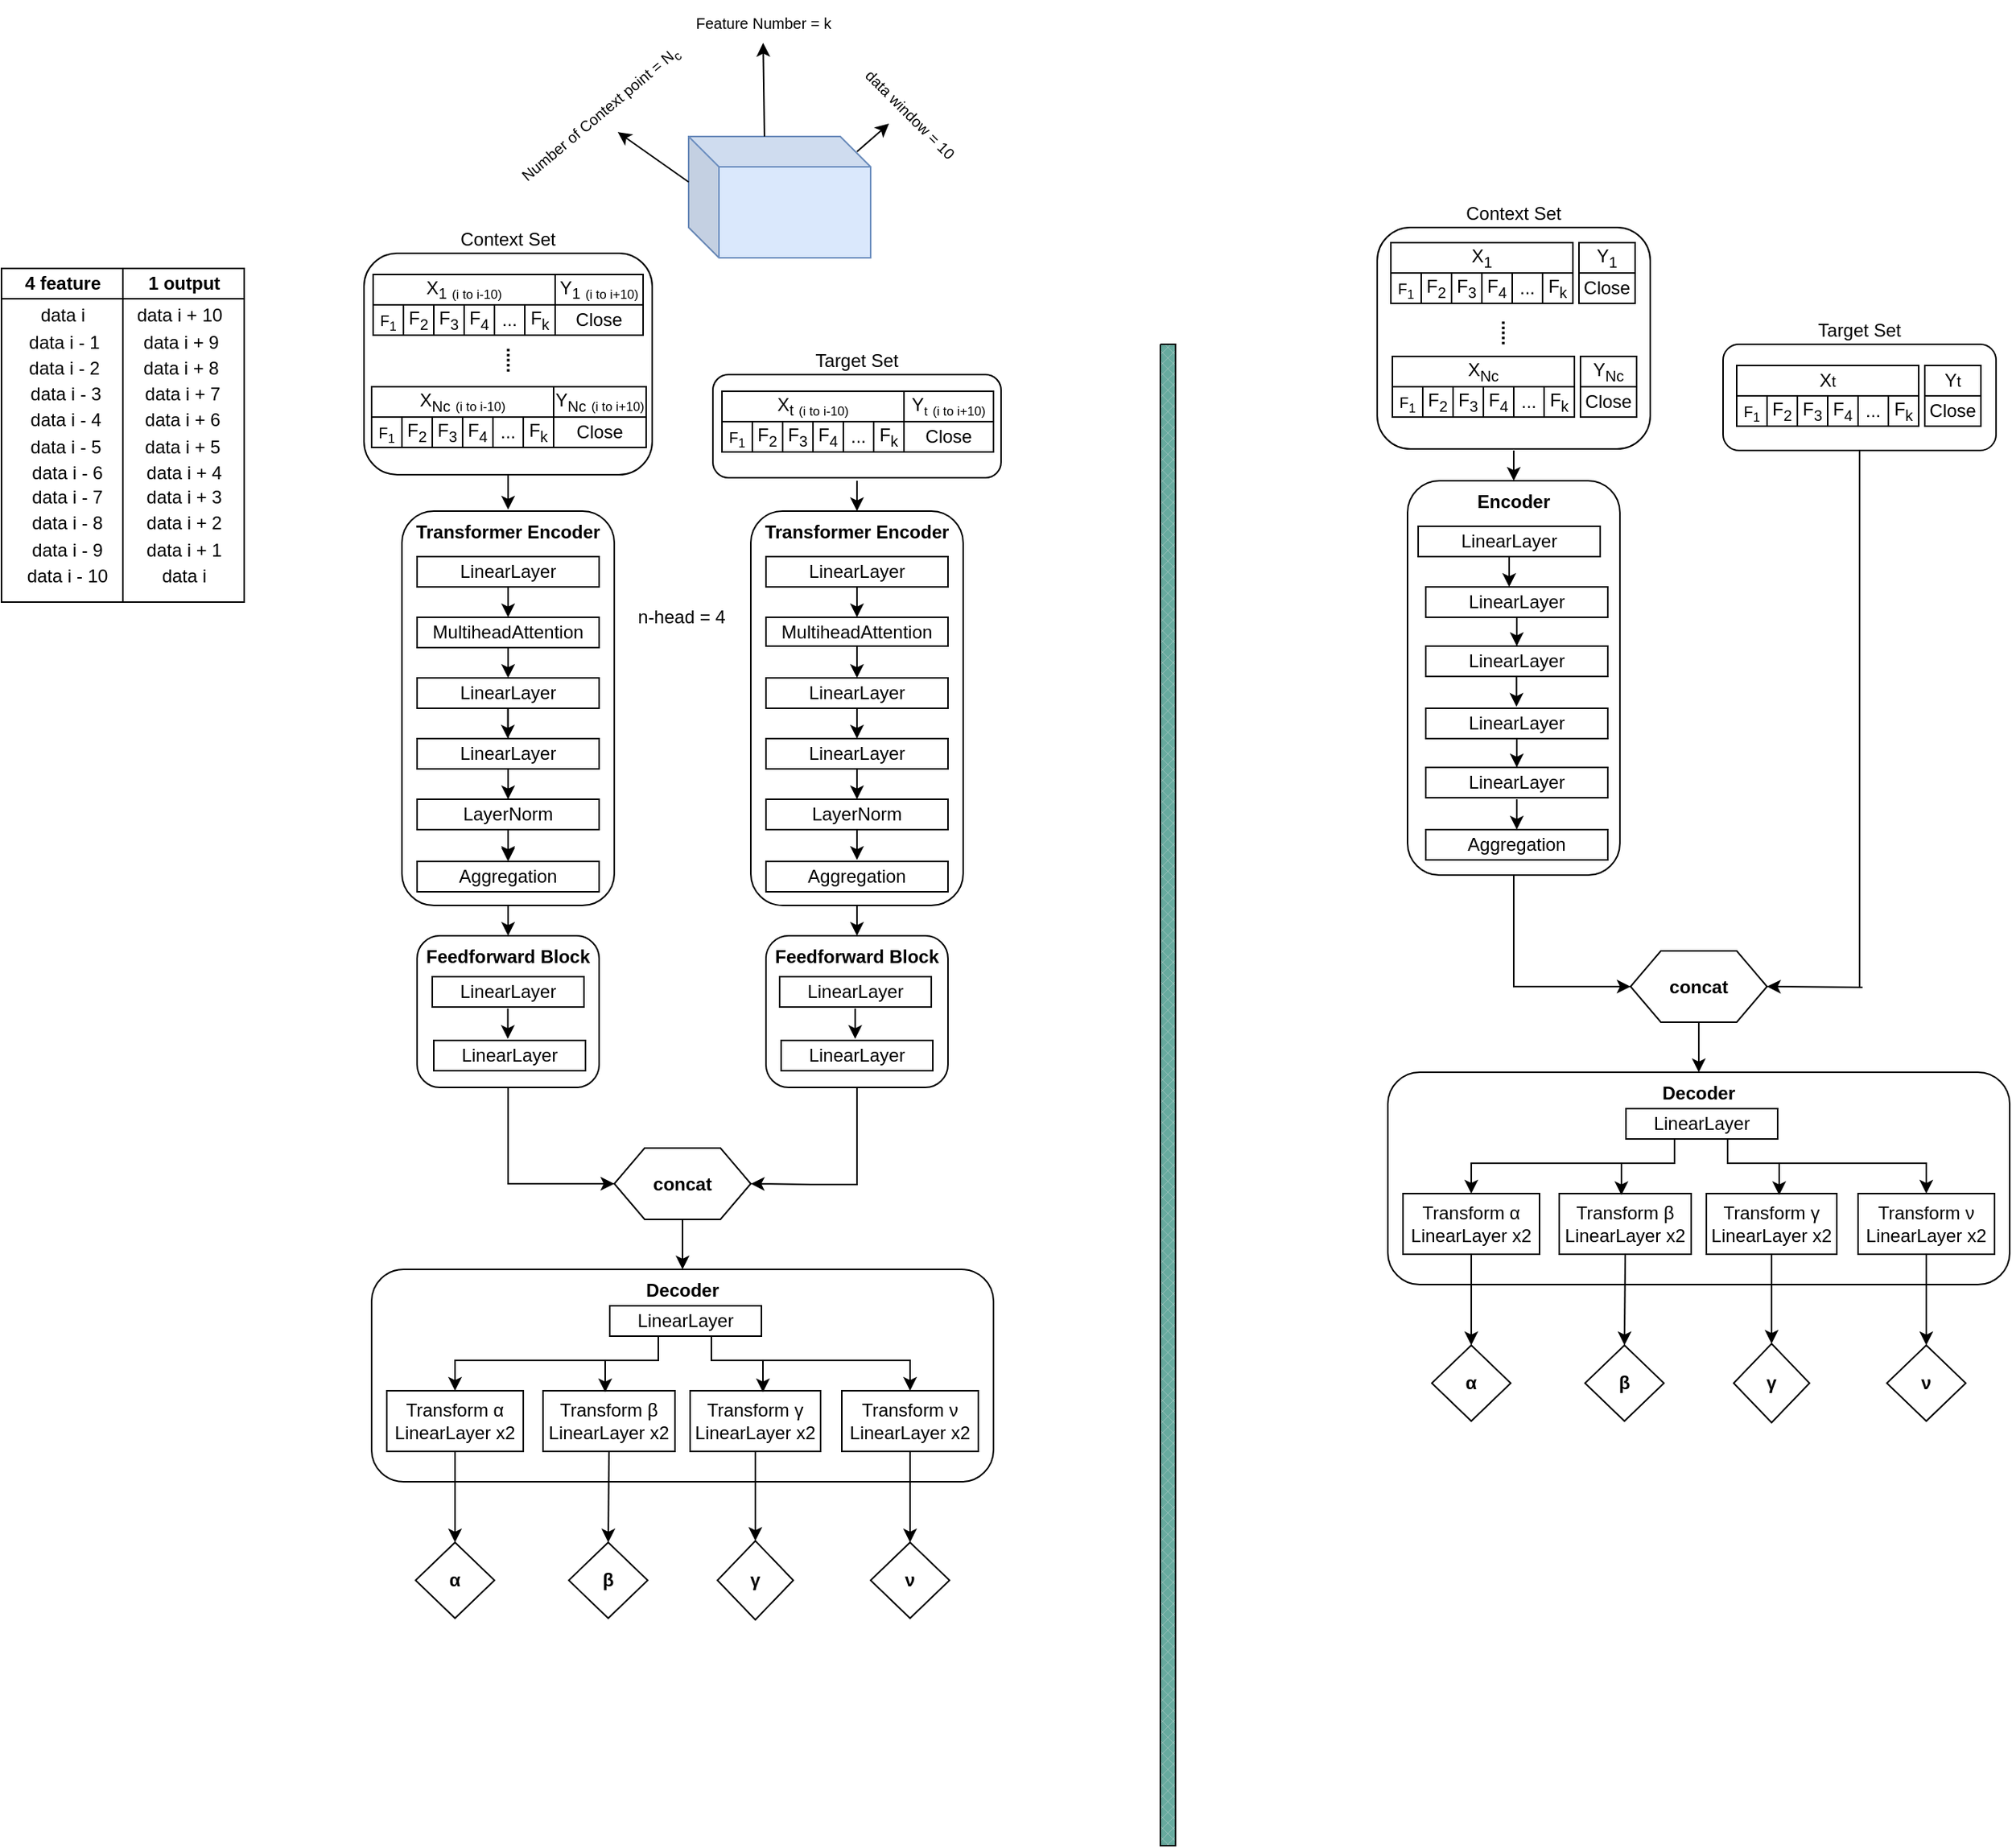 <mxfile version="28.0.7">
  <diagram name="Page-1" id="alaE_N-_YL2Ruf7w1jvd">
    <mxGraphModel dx="2350" dy="1708" grid="1" gridSize="10" guides="1" tooltips="1" connect="1" arrows="1" fold="1" page="1" pageScale="1" pageWidth="850" pageHeight="1100" math="0" shadow="0">
      <root>
        <mxCell id="0" />
        <mxCell id="1" parent="0" />
        <mxCell id="GgaFxnMZl0LJMFkfZewS-9" value="" style="edgeStyle=orthogonalEdgeStyle;rounded=0;orthogonalLoop=1;jettySize=auto;html=1;entryX=0.5;entryY=0;entryDx=0;entryDy=0;exitX=0.5;exitY=1;exitDx=0;exitDy=0;" parent="1" edge="1">
          <mxGeometry relative="1" as="geometry">
            <mxPoint x="-430" y="86" as="sourcePoint" />
            <mxPoint x="-430" y="109" as="targetPoint" />
          </mxGeometry>
        </mxCell>
        <mxCell id="GgaFxnMZl0LJMFkfZewS-10" value="" style="edgeStyle=orthogonalEdgeStyle;rounded=0;orthogonalLoop=1;jettySize=auto;html=1;entryX=0.5;entryY=0;entryDx=0;entryDy=0;" parent="1" edge="1">
          <mxGeometry relative="1" as="geometry">
            <mxPoint x="-200" y="90" as="sourcePoint" />
            <mxPoint x="-200" y="110" as="targetPoint" />
          </mxGeometry>
        </mxCell>
        <mxCell id="GgaFxnMZl0LJMFkfZewS-11" value="&lt;b&gt;Transformer Encoder&lt;/b&gt;" style="rounded=1;whiteSpace=wrap;html=1;verticalAlign=top;" parent="1" vertex="1">
          <mxGeometry x="-270" y="110" width="140" height="260" as="geometry" />
        </mxCell>
        <mxCell id="GgaFxnMZl0LJMFkfZewS-12" value="&lt;b&gt;Transformer Encoder&lt;/b&gt;" style="rounded=1;whiteSpace=wrap;html=1;align=center;verticalAlign=top;" parent="1" vertex="1">
          <mxGeometry x="-500" y="110" width="140" height="260" as="geometry" />
        </mxCell>
        <mxCell id="LqPaumKF4AQ05YwWMNbk-45" value="" style="edgeStyle=orthogonalEdgeStyle;rounded=0;orthogonalLoop=1;jettySize=auto;html=1;entryX=0;entryY=0.5;entryDx=0;entryDy=0;exitX=0.5;exitY=1;exitDx=0;exitDy=0;" parent="1" source="GgaFxnMZl0LJMFkfZewS-13" target="GgaFxnMZl0LJMFkfZewS-92" edge="1">
          <mxGeometry relative="1" as="geometry" />
        </mxCell>
        <mxCell id="GgaFxnMZl0LJMFkfZewS-13" value="&lt;b&gt;Feedforward Block&lt;/b&gt;" style="whiteSpace=wrap;html=1;rounded=1;verticalAlign=top;" parent="1" vertex="1">
          <mxGeometry x="-490" y="390" width="120" height="100" as="geometry" />
        </mxCell>
        <mxCell id="GgaFxnMZl0LJMFkfZewS-97" value="" style="edgeStyle=orthogonalEdgeStyle;rounded=0;orthogonalLoop=1;jettySize=auto;html=1;entryX=1;entryY=0.5;entryDx=0;entryDy=0;" parent="1" source="GgaFxnMZl0LJMFkfZewS-16" target="GgaFxnMZl0LJMFkfZewS-92" edge="1">
          <mxGeometry relative="1" as="geometry">
            <Array as="points">
              <mxPoint x="-200" y="554" />
              <mxPoint x="-230" y="554" />
            </Array>
          </mxGeometry>
        </mxCell>
        <mxCell id="GgaFxnMZl0LJMFkfZewS-16" value="&lt;b&gt;Feedforward Block&lt;/b&gt;" style="whiteSpace=wrap;html=1;rounded=1;verticalAlign=top;" parent="1" vertex="1">
          <mxGeometry x="-260" y="390" width="120" height="100" as="geometry" />
        </mxCell>
        <mxCell id="GgaFxnMZl0LJMFkfZewS-19" value="&lt;b&gt;Decoder&lt;/b&gt;" style="rounded=1;whiteSpace=wrap;html=1;verticalAlign=top;" parent="1" vertex="1">
          <mxGeometry x="-520" y="610" width="410" height="140" as="geometry" />
        </mxCell>
        <mxCell id="GgaFxnMZl0LJMFkfZewS-30" value="" style="edgeStyle=orthogonalEdgeStyle;rounded=0;orthogonalLoop=1;jettySize=auto;html=1;" parent="1" source="GgaFxnMZl0LJMFkfZewS-26" edge="1">
          <mxGeometry relative="1" as="geometry">
            <mxPoint x="-430" y="220" as="targetPoint" />
          </mxGeometry>
        </mxCell>
        <mxCell id="GgaFxnMZl0LJMFkfZewS-26" value="MultiheadAttention" style="rounded=0;whiteSpace=wrap;html=1;" parent="1" vertex="1">
          <mxGeometry x="-490" y="180" width="120" height="20" as="geometry" />
        </mxCell>
        <mxCell id="hCAOuvRscBsUDZSH-V96-1" value="" style="edgeStyle=orthogonalEdgeStyle;rounded=0;orthogonalLoop=1;jettySize=auto;html=1;" edge="1" parent="1" source="GgaFxnMZl0LJMFkfZewS-29" target="NYThNlFeUHZ_-tV4PY2E-36">
          <mxGeometry relative="1" as="geometry" />
        </mxCell>
        <mxCell id="GgaFxnMZl0LJMFkfZewS-29" value="LinearLayer" style="whiteSpace=wrap;html=1;rounded=0;" parent="1" vertex="1">
          <mxGeometry x="-490" y="220" width="120" height="20" as="geometry" />
        </mxCell>
        <mxCell id="GgaFxnMZl0LJMFkfZewS-35" value="LinearLayer" style="whiteSpace=wrap;html=1;rounded=0;" parent="1" vertex="1">
          <mxGeometry x="-490" y="260" width="120" height="20" as="geometry" />
        </mxCell>
        <mxCell id="GgaFxnMZl0LJMFkfZewS-38" value="LayerNorm" style="whiteSpace=wrap;html=1;rounded=0;" parent="1" vertex="1">
          <mxGeometry x="-490" y="300" width="120" height="20" as="geometry" />
        </mxCell>
        <mxCell id="GgaFxnMZl0LJMFkfZewS-41" value="" style="edgeStyle=orthogonalEdgeStyle;rounded=0;orthogonalLoop=1;jettySize=auto;html=1;" parent="1" source="GgaFxnMZl0LJMFkfZewS-42" edge="1">
          <mxGeometry relative="1" as="geometry">
            <mxPoint x="-200" y="220" as="targetPoint" />
          </mxGeometry>
        </mxCell>
        <mxCell id="GgaFxnMZl0LJMFkfZewS-42" value="MultiheadAttention" style="rounded=0;whiteSpace=wrap;html=1;" parent="1" vertex="1">
          <mxGeometry x="-260" y="180" width="120" height="19" as="geometry" />
        </mxCell>
        <mxCell id="GgaFxnMZl0LJMFkfZewS-44" value="LinearLayer" style="whiteSpace=wrap;html=1;rounded=0;" parent="1" vertex="1">
          <mxGeometry x="-260" y="220" width="120" height="20" as="geometry" />
        </mxCell>
        <mxCell id="GgaFxnMZl0LJMFkfZewS-49" value="LinearLayer" style="whiteSpace=wrap;html=1;rounded=0;" parent="1" vertex="1">
          <mxGeometry x="-260" y="260" width="120" height="20" as="geometry" />
        </mxCell>
        <mxCell id="GgaFxnMZl0LJMFkfZewS-52" value="LayerNorm" style="whiteSpace=wrap;html=1;rounded=0;" parent="1" vertex="1">
          <mxGeometry x="-260" y="300" width="120" height="20" as="geometry" />
        </mxCell>
        <mxCell id="GgaFxnMZl0LJMFkfZewS-57" value="" style="edgeStyle=orthogonalEdgeStyle;rounded=0;orthogonalLoop=1;jettySize=auto;html=1;" parent="1" edge="1">
          <mxGeometry relative="1" as="geometry">
            <mxPoint x="-430.19" y="240" as="sourcePoint" />
            <mxPoint x="-430.19" y="260" as="targetPoint" />
            <Array as="points">
              <mxPoint x="-430.19" y="240" />
            </Array>
          </mxGeometry>
        </mxCell>
        <mxCell id="GgaFxnMZl0LJMFkfZewS-60" value="" style="edgeStyle=orthogonalEdgeStyle;rounded=0;orthogonalLoop=1;jettySize=auto;html=1;" parent="1" edge="1">
          <mxGeometry relative="1" as="geometry">
            <mxPoint x="-200" y="240" as="sourcePoint" />
            <mxPoint x="-200" y="260" as="targetPoint" />
            <Array as="points">
              <mxPoint x="-200" y="250" />
              <mxPoint x="-200" y="250" />
            </Array>
          </mxGeometry>
        </mxCell>
        <mxCell id="GgaFxnMZl0LJMFkfZewS-63" value="" style="edgeStyle=orthogonalEdgeStyle;rounded=0;orthogonalLoop=1;jettySize=auto;html=1;" parent="1" edge="1">
          <mxGeometry relative="1" as="geometry">
            <mxPoint x="-430" y="280" as="sourcePoint" />
            <mxPoint x="-430" y="300" as="targetPoint" />
          </mxGeometry>
        </mxCell>
        <mxCell id="GgaFxnMZl0LJMFkfZewS-64" value="" style="edgeStyle=orthogonalEdgeStyle;rounded=0;orthogonalLoop=1;jettySize=auto;html=1;" parent="1" edge="1">
          <mxGeometry relative="1" as="geometry">
            <mxPoint x="-200" y="280" as="sourcePoint" />
            <mxPoint x="-200" y="300" as="targetPoint" />
          </mxGeometry>
        </mxCell>
        <mxCell id="GgaFxnMZl0LJMFkfZewS-65" value="" style="edgeStyle=orthogonalEdgeStyle;rounded=0;orthogonalLoop=1;jettySize=auto;html=1;" parent="1" edge="1">
          <mxGeometry relative="1" as="geometry">
            <mxPoint x="-200" y="320" as="sourcePoint" />
            <mxPoint x="-200" y="340" as="targetPoint" />
          </mxGeometry>
        </mxCell>
        <mxCell id="GgaFxnMZl0LJMFkfZewS-66" value="" style="edgeStyle=orthogonalEdgeStyle;rounded=0;orthogonalLoop=1;jettySize=auto;html=1;" parent="1" edge="1">
          <mxGeometry relative="1" as="geometry">
            <mxPoint x="-430" y="320" as="sourcePoint" />
            <mxPoint x="-430" y="340" as="targetPoint" />
          </mxGeometry>
        </mxCell>
        <mxCell id="GgaFxnMZl0LJMFkfZewS-67" value="" style="edgeStyle=orthogonalEdgeStyle;rounded=0;orthogonalLoop=1;jettySize=auto;html=1;" parent="1" edge="1">
          <mxGeometry relative="1" as="geometry">
            <mxPoint x="-430" y="370" as="sourcePoint" />
            <mxPoint x="-430" y="390" as="targetPoint" />
          </mxGeometry>
        </mxCell>
        <mxCell id="GgaFxnMZl0LJMFkfZewS-68" value="" style="edgeStyle=orthogonalEdgeStyle;rounded=0;orthogonalLoop=1;jettySize=auto;html=1;" parent="1" edge="1">
          <mxGeometry relative="1" as="geometry">
            <mxPoint x="-200" y="370" as="sourcePoint" />
            <mxPoint x="-200" y="390" as="targetPoint" />
          </mxGeometry>
        </mxCell>
        <mxCell id="GgaFxnMZl0LJMFkfZewS-69" value="LinearLayer" style="whiteSpace=wrap;html=1;rounded=0;" parent="1" vertex="1">
          <mxGeometry x="-480" y="417" width="100" height="20" as="geometry" />
        </mxCell>
        <mxCell id="GgaFxnMZl0LJMFkfZewS-72" value="" style="edgeStyle=orthogonalEdgeStyle;rounded=0;orthogonalLoop=1;jettySize=auto;html=1;" parent="1" edge="1">
          <mxGeometry relative="1" as="geometry">
            <mxPoint x="-430.19" y="438" as="sourcePoint" />
            <mxPoint x="-430.19" y="458" as="targetPoint" />
            <Array as="points">
              <mxPoint x="-430.19" y="438" />
            </Array>
          </mxGeometry>
        </mxCell>
        <mxCell id="GgaFxnMZl0LJMFkfZewS-75" value="LinearLayer" style="whiteSpace=wrap;html=1;rounded=0;" parent="1" vertex="1">
          <mxGeometry x="-479" y="459" width="100" height="20" as="geometry" />
        </mxCell>
        <mxCell id="GgaFxnMZl0LJMFkfZewS-78" value="LinearLayer" style="whiteSpace=wrap;html=1;rounded=0;" parent="1" vertex="1">
          <mxGeometry x="-251" y="417" width="100" height="20" as="geometry" />
        </mxCell>
        <mxCell id="GgaFxnMZl0LJMFkfZewS-81" value="" style="edgeStyle=orthogonalEdgeStyle;rounded=0;orthogonalLoop=1;jettySize=auto;html=1;" parent="1" edge="1">
          <mxGeometry relative="1" as="geometry">
            <mxPoint x="-201.19" y="438" as="sourcePoint" />
            <mxPoint x="-201.19" y="458" as="targetPoint" />
            <Array as="points">
              <mxPoint x="-201.19" y="438" />
            </Array>
          </mxGeometry>
        </mxCell>
        <mxCell id="GgaFxnMZl0LJMFkfZewS-84" value="LinearLayer" style="whiteSpace=wrap;html=1;rounded=0;" parent="1" vertex="1">
          <mxGeometry x="-250" y="459" width="100" height="20" as="geometry" />
        </mxCell>
        <mxCell id="LqPaumKF4AQ05YwWMNbk-46" value="" style="edgeStyle=orthogonalEdgeStyle;rounded=0;orthogonalLoop=1;jettySize=auto;html=1;" parent="1" source="GgaFxnMZl0LJMFkfZewS-92" edge="1">
          <mxGeometry relative="1" as="geometry">
            <mxPoint x="-315" y="610" as="targetPoint" />
          </mxGeometry>
        </mxCell>
        <mxCell id="GgaFxnMZl0LJMFkfZewS-92" value="&lt;b&gt;concat&lt;/b&gt;" style="shape=hexagon;perimeter=hexagonPerimeter2;whiteSpace=wrap;html=1;fixedSize=1;" parent="1" vertex="1">
          <mxGeometry x="-360" y="530" width="90" height="47" as="geometry" />
        </mxCell>
        <mxCell id="GgaFxnMZl0LJMFkfZewS-102" style="edgeStyle=orthogonalEdgeStyle;rounded=0;orthogonalLoop=1;jettySize=auto;html=1;exitX=0.5;exitY=1;exitDx=0;exitDy=0;entryX=0.5;entryY=0;entryDx=0;entryDy=0;" parent="1" target="GgaFxnMZl0LJMFkfZewS-98" edge="1">
          <mxGeometry relative="1" as="geometry">
            <Array as="points">
              <mxPoint x="-331" y="670" />
              <mxPoint x="-465" y="670" />
            </Array>
            <mxPoint x="-331" y="654" as="sourcePoint" />
          </mxGeometry>
        </mxCell>
        <mxCell id="GgaFxnMZl0LJMFkfZewS-105" style="edgeStyle=orthogonalEdgeStyle;rounded=0;orthogonalLoop=1;jettySize=auto;html=1;entryX=0.5;entryY=0;entryDx=0;entryDy=0;exitX=0.5;exitY=1;exitDx=0;exitDy=0;" parent="1" target="GgaFxnMZl0LJMFkfZewS-101" edge="1">
          <mxGeometry relative="1" as="geometry">
            <Array as="points">
              <mxPoint x="-296" y="670" />
              <mxPoint x="-165" y="670" />
            </Array>
            <mxPoint x="-296" y="654" as="sourcePoint" />
          </mxGeometry>
        </mxCell>
        <mxCell id="GgaFxnMZl0LJMFkfZewS-93" value="LinearLayer" style="whiteSpace=wrap;html=1;rounded=0;" parent="1" vertex="1">
          <mxGeometry x="-363" y="634" width="100" height="20" as="geometry" />
        </mxCell>
        <mxCell id="GgaFxnMZl0LJMFkfZewS-98" value="&lt;div style=&quot;&quot;&gt;&lt;span style=&quot;background-color: transparent; color: light-dark(rgb(0, 0, 0), rgb(255, 255, 255));&quot;&gt;Transform&amp;nbsp;&lt;/span&gt;&lt;span style=&quot;background-color: transparent;&quot;&gt;α&lt;/span&gt;&lt;/div&gt;&lt;span style=&quot;color: rgba(0, 0, 0, 0); font-family: monospace; font-size: 0px; text-wrap-mode: nowrap;&quot;&gt;&lt;span style=&quot;color: rgb(0, 0, 0); font-family: Helvetica; font-size: 12px; text-wrap-mode: wrap;&quot;&gt;LinearLayer x2&lt;/span&gt;%3CmxGraphModel%3E%3Croot%3E%3CmxCell%20id%3D%220%22%2F%3E%3CmxCell%20id%3D%221%22%20parent%3D%220%22%2F%3E%3CmxCell%20id%3D%222%22%20value%3D%22%22%20style%3D%22endArrow%3Dclassic%3Brounded%3D0%3BstrokeWidth%3D1%3BstartSize%3D1%3BendSize%3D1%3BsourcePerimeterSpacing%3D0%3BtargetPerimeterSpacing%3D0%3BexitX%3D0.417%3BexitY%3D0.667%3BexitDx%3D0%3BexitDy%3D0%3BexitPerimeter%3D0%3BverticalAlign%3Dbottom%3Bhtml%3D1%3B%22%20edge%3D%221%22%20parent%3D%221%22%3E%3CmxGeometry%20width%3D%2250%22%20height%3D%2250%22%20relative%3D%221%22%20as%3D%22geometry%22%3E%3CmxPoint%20x%3D%22326%22%20y%3D%22592.02%22%20as%3D%22sourcePoint%22%2F%3E%3CmxPoint%20x%3D%22335.96%22%20y%3D%22592%22%20as%3D%22targetPoint%22%2F%3E%3CArray%20as%3D%22points%22%2F%3E%3C%2FmxGeometry%3E%3C%2FmxCell%3E%3C%2Froot%3E%3C%2FmxGraphModel%3E&lt;/span&gt;" style="rounded=0;whiteSpace=wrap;html=1;align=center;" parent="1" vertex="1">
          <mxGeometry x="-510" y="690" width="90" height="40" as="geometry" />
        </mxCell>
        <mxCell id="GgaFxnMZl0LJMFkfZewS-99" value="&lt;div style=&quot;&quot;&gt;&lt;span style=&quot;background-color: transparent; color: light-dark(rgb(0, 0, 0), rgb(255, 255, 255));&quot;&gt;Transform&amp;nbsp;&lt;/span&gt;&lt;span style=&quot;background-color: transparent;&quot;&gt;β&lt;/span&gt;&lt;/div&gt;LinearLayer x2" style="rounded=0;whiteSpace=wrap;html=1;align=center;" parent="1" vertex="1">
          <mxGeometry x="-407" y="690" width="87" height="40" as="geometry" />
        </mxCell>
        <mxCell id="GgaFxnMZl0LJMFkfZewS-100" value="Transform&amp;nbsp;&lt;span style=&quot;&quot;&gt;γ&lt;br&gt;&lt;/span&gt;&lt;span style=&quot;text-wrap-mode: nowrap; color: rgba(0, 0, 0, 0); font-family: monospace; font-size: 0px;&quot;&gt;&lt;span style=&quot;color: rgb(0, 0, 0); font-family: Helvetica; font-size: 12px; text-wrap-mode: wrap;&quot;&gt;LinearLayer x2&lt;/span&gt;%3CmxGraphModel%3E%3Croot%3E%3CmxCell%20id%3D%220%22%2F%3E%3CmxCell%20id%3D%221%22%20parent%3D%220%22%2F%3E%3CmxCell%20id%3D%222%22%20value%3D%22%22%20style%3D%22endArrow%3Dclassic%3Brounded%3D0%3BstrokeWidth%3D1%3BstartSize%3D1%3BendSize%3D1%3BsourcePerimeterSpacing%3D0%3BtargetPerimeterSpacing%3D0%3BexitX%3D0.417%3BexitY%3D0.667%3BexitDx%3D0%3BexitDy%3D0%3BexitPerimeter%3D0%3BverticalAlign%3Dbottom%3Bhtml%3D1%3B%22%20edge%3D%221%22%20parent%3D%221%22%3E%3CmxGeometry%20width%3D%2250%22%20height%3D%2250%22%20relative%3D%221%22%20as%3D%22geometry%22%3E%3CmxPoint%20x%3D%22326%22%20y%3D%22592.02%22%20as%3D%22sourcePoint%22%2F%3E%3CmxPoint%20x%3D%22335.96%22%20y%3D%22592%22%20as%3D%22targetPoint%22%2F%3E%3CArray%20as%3D%22points%22%2F%3E%3C%2FmxGeometry%3E%3C%2FmxCell%3E%3C%2Froot%3E%3C%2FmxGraphModel%3E&lt;/span&gt;" style="rounded=0;whiteSpace=wrap;html=1;align=center;" parent="1" vertex="1">
          <mxGeometry x="-310" y="690" width="86" height="40" as="geometry" />
        </mxCell>
        <mxCell id="GgaFxnMZl0LJMFkfZewS-101" value="&lt;div style=&quot;&quot;&gt;&lt;span style=&quot;background-color: transparent; color: light-dark(rgb(0, 0, 0), rgb(255, 255, 255));&quot;&gt;Transform&amp;nbsp;&lt;/span&gt;&lt;span style=&quot;background-color: transparent;&quot;&gt;ν&lt;/span&gt;&lt;/div&gt;&lt;span style=&quot;text-wrap-mode: nowrap; color: rgba(0, 0, 0, 0); font-family: monospace; font-size: 0px;&quot;&gt;&lt;span style=&quot;color: rgb(0, 0, 0); font-family: Helvetica; font-size: 12px; text-wrap-mode: wrap;&quot;&gt;LinearLayer x2&lt;/span&gt;%&amp;nbsp; vd3CmxGraphModel%3E%3Croot%3E%3CmxCell%20id%3D%220%22%2F%3E%3CmxCell%20id%3D%221%22%20parent%3D%220%22%2F%3E%3CmxCell%20id%3D%222%22%20value%3D%22%22%20style%3D%22endArrow%3Dclassic%3Brounded%3D0%3BstrokeWidth%3D1%3BstartSize%3D1%3BendSize%3D1%3BsourcePerimeterSpacing%3D0%3BtargetPerimeterSpacing%3D0%3BexitX%3D0.417%3BexitY%3D0.667%3BexitDx%3D0%3BexitDy%3D0%3BexitPerimeter%3D0%3BverticalAlign%3Dbottom%3Bhtml%3D1%3B%22%20edge%3D%221%22%20parent%3D%221%22%3E%3CmxGeometry%20width%3D%2250%22%20height%3D%2250%22%20relative%3D%221%22%20as%3D%22geometry%22%3E%3CmxPoint%20x%3D%22326%22%20y%3D%22592.02%22%20as%3D%22sourcePoint%22%2F%3E%3CmxPoint%20x%3D%22335.96%22%20y%3D%22592%22%20as%3D%22targetPoint%22%2F%3E%3CArray%20as%3D%22points%22%2F%3E%3C%2FmxGeometry%3E%3C%2FmxCell%3E%3C%2Froot%3E%3C%2FmxGraphModel%3E&lt;/span&gt;" style="rounded=0;whiteSpace=wrap;html=1;align=center;" parent="1" vertex="1">
          <mxGeometry x="-210" y="690" width="90" height="40" as="geometry" />
        </mxCell>
        <mxCell id="GgaFxnMZl0LJMFkfZewS-110" value="" style="endArrow=classic;html=1;rounded=0;entryX=0.589;entryY=0.024;entryDx=0;entryDy=0;entryPerimeter=0;" parent="1" edge="1">
          <mxGeometry width="50" height="50" relative="1" as="geometry">
            <mxPoint x="-262" y="670" as="sourcePoint" />
            <mxPoint x="-262" y="691" as="targetPoint" />
          </mxGeometry>
        </mxCell>
        <mxCell id="GgaFxnMZl0LJMFkfZewS-111" value="" style="endArrow=classic;html=1;rounded=0;entryX=0.589;entryY=0.024;entryDx=0;entryDy=0;entryPerimeter=0;" parent="1" edge="1">
          <mxGeometry width="50" height="50" relative="1" as="geometry">
            <mxPoint x="-366" y="670" as="sourcePoint" />
            <mxPoint x="-366" y="691" as="targetPoint" />
          </mxGeometry>
        </mxCell>
        <mxCell id="LqPaumKF4AQ05YwWMNbk-5" value="&lt;span style=&quot;text-align: start;&quot;&gt;&lt;b&gt;α&lt;/b&gt;&lt;/span&gt;" style="rhombus;whiteSpace=wrap;html=1;" parent="1" vertex="1">
          <mxGeometry x="-491" y="790" width="52" height="50" as="geometry" />
        </mxCell>
        <mxCell id="LqPaumKF4AQ05YwWMNbk-6" value="&lt;span style=&quot;text-align: start;&quot;&gt;&lt;b&gt;β&lt;/b&gt;&lt;/span&gt;" style="rhombus;whiteSpace=wrap;html=1;" parent="1" vertex="1">
          <mxGeometry x="-390" y="790" width="52" height="50" as="geometry" />
        </mxCell>
        <mxCell id="LqPaumKF4AQ05YwWMNbk-7" value="&lt;span style=&quot;text-align: start;&quot;&gt;&lt;b&gt;γ&lt;/b&gt;&lt;/span&gt;" style="rhombus;whiteSpace=wrap;html=1;direction=south;" parent="1" vertex="1">
          <mxGeometry x="-292" y="789" width="50" height="52" as="geometry" />
        </mxCell>
        <mxCell id="LqPaumKF4AQ05YwWMNbk-8" value="&lt;span style=&quot;text-align: start;&quot;&gt;&lt;b&gt;ν&lt;/b&gt;&lt;/span&gt;" style="rhombus;whiteSpace=wrap;html=1;" parent="1" vertex="1">
          <mxGeometry x="-191" y="790" width="52" height="50" as="geometry" />
        </mxCell>
        <mxCell id="LqPaumKF4AQ05YwWMNbk-9" value="" style="endArrow=classic;html=1;rounded=0;exitX=0.5;exitY=1;exitDx=0;exitDy=0;entryX=0.5;entryY=0;entryDx=0;entryDy=0;" parent="1" source="GgaFxnMZl0LJMFkfZewS-98" target="LqPaumKF4AQ05YwWMNbk-5" edge="1">
          <mxGeometry width="50" height="50" relative="1" as="geometry">
            <mxPoint x="-358" y="780" as="sourcePoint" />
            <mxPoint x="-308" y="730" as="targetPoint" />
          </mxGeometry>
        </mxCell>
        <mxCell id="LqPaumKF4AQ05YwWMNbk-10" value="" style="endArrow=classic;html=1;rounded=0;exitX=0.5;exitY=1;exitDx=0;exitDy=0;entryX=0.5;entryY=0;entryDx=0;entryDy=0;" parent="1" edge="1">
          <mxGeometry width="50" height="50" relative="1" as="geometry">
            <mxPoint x="-363.5" y="730" as="sourcePoint" />
            <mxPoint x="-364" y="790" as="targetPoint" />
          </mxGeometry>
        </mxCell>
        <mxCell id="LqPaumKF4AQ05YwWMNbk-11" value="" style="endArrow=classic;html=1;rounded=0;exitX=0.5;exitY=1;exitDx=0;exitDy=0;entryX=0;entryY=0.5;entryDx=0;entryDy=0;" parent="1" source="GgaFxnMZl0LJMFkfZewS-100" edge="1" target="LqPaumKF4AQ05YwWMNbk-7">
          <mxGeometry width="50" height="50" relative="1" as="geometry">
            <mxPoint x="-272" y="760" as="sourcePoint" />
            <mxPoint x="-264" y="790" as="targetPoint" />
          </mxGeometry>
        </mxCell>
        <mxCell id="LqPaumKF4AQ05YwWMNbk-12" value="" style="endArrow=classic;html=1;rounded=0;entryX=0.5;entryY=0;entryDx=0;entryDy=0;exitX=0.5;exitY=1;exitDx=0;exitDy=0;" parent="1" source="GgaFxnMZl0LJMFkfZewS-101" target="LqPaumKF4AQ05YwWMNbk-8" edge="1">
          <mxGeometry width="50" height="50" relative="1" as="geometry">
            <mxPoint x="-158.0" y="730" as="sourcePoint" />
            <mxPoint x="-166" y="810" as="targetPoint" />
          </mxGeometry>
        </mxCell>
        <mxCell id="LqPaumKF4AQ05YwWMNbk-16" value="" style="swimlane;childLayout=stackLayout;resizeParent=1;resizeParentMax=0;startSize=0;html=1;" parent="1" vertex="1">
          <mxGeometry x="-764" y="-50" width="160" height="220" as="geometry">
            <mxRectangle x="-20" y="20" width="60" height="30" as="alternateBounds" />
          </mxGeometry>
        </mxCell>
        <mxCell id="LqPaumKF4AQ05YwWMNbk-17" value="4 feature" style="swimlane;startSize=20;html=1;" parent="LqPaumKF4AQ05YwWMNbk-16" vertex="1">
          <mxGeometry width="80" height="220" as="geometry" />
        </mxCell>
        <mxCell id="LqPaumKF4AQ05YwWMNbk-18" value="1 output" style="swimlane;startSize=20;html=1;" parent="LqPaumKF4AQ05YwWMNbk-16" vertex="1">
          <mxGeometry x="80" width="80" height="220" as="geometry" />
        </mxCell>
        <mxCell id="LqPaumKF4AQ05YwWMNbk-20" value="data i" style="text;html=1;align=center;verticalAlign=middle;resizable=0;points=[];autosize=1;strokeColor=none;fillColor=none;" parent="1" vertex="1">
          <mxGeometry x="-749" y="-34" width="50" height="30" as="geometry" />
        </mxCell>
        <mxCell id="LqPaumKF4AQ05YwWMNbk-21" value="data i - 1" style="text;html=1;align=center;verticalAlign=middle;resizable=0;points=[];autosize=1;strokeColor=none;fillColor=none;" parent="1" vertex="1">
          <mxGeometry x="-758" y="-16" width="70" height="30" as="geometry" />
        </mxCell>
        <mxCell id="LqPaumKF4AQ05YwWMNbk-22" value="data i - 2" style="text;html=1;align=center;verticalAlign=middle;resizable=0;points=[];autosize=1;strokeColor=none;fillColor=none;" parent="1" vertex="1">
          <mxGeometry x="-758" y="1" width="70" height="30" as="geometry" />
        </mxCell>
        <mxCell id="LqPaumKF4AQ05YwWMNbk-23" value="data i - 3" style="text;html=1;align=center;verticalAlign=middle;resizable=0;points=[];autosize=1;strokeColor=none;fillColor=none;" parent="1" vertex="1">
          <mxGeometry x="-757" y="18" width="70" height="30" as="geometry" />
        </mxCell>
        <mxCell id="LqPaumKF4AQ05YwWMNbk-24" value="data i - 4" style="text;html=1;align=center;verticalAlign=middle;resizable=0;points=[];autosize=1;strokeColor=none;fillColor=none;" parent="1" vertex="1">
          <mxGeometry x="-757" y="35" width="70" height="30" as="geometry" />
        </mxCell>
        <mxCell id="LqPaumKF4AQ05YwWMNbk-25" value="data i - 5" style="text;html=1;align=center;verticalAlign=middle;resizable=0;points=[];autosize=1;strokeColor=none;fillColor=none;" parent="1" vertex="1">
          <mxGeometry x="-757" y="53" width="70" height="30" as="geometry" />
        </mxCell>
        <mxCell id="LqPaumKF4AQ05YwWMNbk-26" value="data i - 6" style="text;html=1;align=center;verticalAlign=middle;resizable=0;points=[];autosize=1;strokeColor=none;fillColor=none;" parent="1" vertex="1">
          <mxGeometry x="-756" y="70" width="70" height="30" as="geometry" />
        </mxCell>
        <mxCell id="LqPaumKF4AQ05YwWMNbk-27" value="data i - 7" style="text;html=1;align=center;verticalAlign=middle;resizable=0;points=[];autosize=1;strokeColor=none;fillColor=none;" parent="1" vertex="1">
          <mxGeometry x="-756" y="86" width="70" height="30" as="geometry" />
        </mxCell>
        <mxCell id="LqPaumKF4AQ05YwWMNbk-28" value="data i - 8" style="text;html=1;align=center;verticalAlign=middle;resizable=0;points=[];autosize=1;strokeColor=none;fillColor=none;" parent="1" vertex="1">
          <mxGeometry x="-756" y="103" width="70" height="30" as="geometry" />
        </mxCell>
        <mxCell id="LqPaumKF4AQ05YwWMNbk-29" value="data i - 9" style="text;html=1;align=center;verticalAlign=middle;resizable=0;points=[];autosize=1;strokeColor=none;fillColor=none;" parent="1" vertex="1">
          <mxGeometry x="-756" y="121" width="70" height="30" as="geometry" />
        </mxCell>
        <mxCell id="LqPaumKF4AQ05YwWMNbk-30" value="data i - 10" style="text;html=1;align=center;verticalAlign=middle;resizable=0;points=[];autosize=1;strokeColor=none;fillColor=none;" parent="1" vertex="1">
          <mxGeometry x="-761" y="138" width="80" height="30" as="geometry" />
        </mxCell>
        <mxCell id="LqPaumKF4AQ05YwWMNbk-31" value="data i + 10" style="text;html=1;align=center;verticalAlign=middle;resizable=0;points=[];autosize=1;strokeColor=none;fillColor=none;" parent="1" vertex="1">
          <mxGeometry x="-687" y="-34" width="80" height="30" as="geometry" />
        </mxCell>
        <mxCell id="LqPaumKF4AQ05YwWMNbk-32" value="data i + 9" style="text;html=1;align=center;verticalAlign=middle;resizable=0;points=[];autosize=1;strokeColor=none;fillColor=none;" parent="1" vertex="1">
          <mxGeometry x="-681" y="-16" width="70" height="30" as="geometry" />
        </mxCell>
        <mxCell id="LqPaumKF4AQ05YwWMNbk-33" value="data i + 8" style="text;html=1;align=center;verticalAlign=middle;resizable=0;points=[];autosize=1;strokeColor=none;fillColor=none;" parent="1" vertex="1">
          <mxGeometry x="-681" y="1" width="70" height="30" as="geometry" />
        </mxCell>
        <mxCell id="LqPaumKF4AQ05YwWMNbk-34" value="data i + 7" style="text;html=1;align=center;verticalAlign=middle;resizable=0;points=[];autosize=1;strokeColor=none;fillColor=none;" parent="1" vertex="1">
          <mxGeometry x="-680" y="18" width="70" height="30" as="geometry" />
        </mxCell>
        <mxCell id="LqPaumKF4AQ05YwWMNbk-35" value="data i + 6" style="text;html=1;align=center;verticalAlign=middle;resizable=0;points=[];autosize=1;strokeColor=none;fillColor=none;" parent="1" vertex="1">
          <mxGeometry x="-680" y="35" width="70" height="30" as="geometry" />
        </mxCell>
        <mxCell id="LqPaumKF4AQ05YwWMNbk-36" value="data i + 5" style="text;html=1;align=center;verticalAlign=middle;resizable=0;points=[];autosize=1;strokeColor=none;fillColor=none;" parent="1" vertex="1">
          <mxGeometry x="-680" y="53" width="70" height="30" as="geometry" />
        </mxCell>
        <mxCell id="LqPaumKF4AQ05YwWMNbk-37" value="data i + 4" style="text;html=1;align=center;verticalAlign=middle;resizable=0;points=[];autosize=1;strokeColor=none;fillColor=none;" parent="1" vertex="1">
          <mxGeometry x="-679" y="70" width="70" height="30" as="geometry" />
        </mxCell>
        <mxCell id="LqPaumKF4AQ05YwWMNbk-38" value="data i + 3" style="text;html=1;align=center;verticalAlign=middle;resizable=0;points=[];autosize=1;strokeColor=none;fillColor=none;" parent="1" vertex="1">
          <mxGeometry x="-679" y="86" width="70" height="30" as="geometry" />
        </mxCell>
        <mxCell id="LqPaumKF4AQ05YwWMNbk-39" value="data i + 2" style="text;html=1;align=center;verticalAlign=middle;resizable=0;points=[];autosize=1;strokeColor=none;fillColor=none;" parent="1" vertex="1">
          <mxGeometry x="-679" y="103" width="70" height="30" as="geometry" />
        </mxCell>
        <mxCell id="LqPaumKF4AQ05YwWMNbk-40" value="data i + 1" style="text;html=1;align=center;verticalAlign=middle;resizable=0;points=[];autosize=1;strokeColor=none;fillColor=none;" parent="1" vertex="1">
          <mxGeometry x="-679" y="121" width="70" height="30" as="geometry" />
        </mxCell>
        <mxCell id="LqPaumKF4AQ05YwWMNbk-41" value="data i" style="text;html=1;align=center;verticalAlign=middle;resizable=0;points=[];autosize=1;strokeColor=none;fillColor=none;" parent="1" vertex="1">
          <mxGeometry x="-669" y="138" width="50" height="30" as="geometry" />
        </mxCell>
        <mxCell id="NYThNlFeUHZ_-tV4PY2E-1" value="" style="verticalLabelPosition=bottom;verticalAlign=top;html=1;shape=mxgraph.basic.patternFillRect;fillStyle=diagGrid;step=5;fillStrokeWidth=0.2;fillStrokeColor=#dddddd;fillColor=#67AB9F;" parent="1" vertex="1">
          <mxGeometry width="10" height="990" as="geometry" />
        </mxCell>
        <mxCell id="NYThNlFeUHZ_-tV4PY2E-90" style="edgeStyle=orthogonalEdgeStyle;rounded=0;orthogonalLoop=1;jettySize=auto;html=1;exitX=0.5;exitY=1;exitDx=0;exitDy=0;entryX=1;entryY=0.5;entryDx=0;entryDy=0;" parent="1" source="hCAOuvRscBsUDZSH-V96-157" target="NYThNlFeUHZ_-tV4PY2E-60" edge="1">
          <mxGeometry relative="1" as="geometry">
            <Array as="points">
              <mxPoint x="461" y="424" />
              <mxPoint x="463" y="424" />
            </Array>
            <mxPoint x="463" y="111.0" as="sourcePoint" />
          </mxGeometry>
        </mxCell>
        <mxCell id="NYThNlFeUHZ_-tV4PY2E-8" value="&lt;b&gt;Encoder&lt;/b&gt;" style="rounded=1;whiteSpace=wrap;html=1;align=center;verticalAlign=top;" parent="1" vertex="1">
          <mxGeometry x="163" y="90" width="140" height="260" as="geometry" />
        </mxCell>
        <mxCell id="NYThNlFeUHZ_-tV4PY2E-9" value="" style="edgeStyle=orthogonalEdgeStyle;rounded=0;orthogonalLoop=1;jettySize=auto;html=1;entryX=0.5;entryY=0;entryDx=0;entryDy=0;" parent="1" source="NYThNlFeUHZ_-tV4PY2E-10" target="NYThNlFeUHZ_-tV4PY2E-12" edge="1">
          <mxGeometry relative="1" as="geometry">
            <mxPoint x="235" y="220" as="targetPoint" />
          </mxGeometry>
        </mxCell>
        <mxCell id="NYThNlFeUHZ_-tV4PY2E-10" value="LinearLayer" style="rounded=0;whiteSpace=wrap;html=1;" parent="1" vertex="1">
          <mxGeometry x="175" y="160" width="120" height="20" as="geometry" />
        </mxCell>
        <mxCell id="NYThNlFeUHZ_-tV4PY2E-12" value="LinearLayer" style="whiteSpace=wrap;html=1;rounded=0;" parent="1" vertex="1">
          <mxGeometry x="175" y="199" width="120" height="20" as="geometry" />
        </mxCell>
        <mxCell id="NYThNlFeUHZ_-tV4PY2E-19" value="" style="edgeStyle=orthogonalEdgeStyle;rounded=0;orthogonalLoop=1;jettySize=auto;html=1;" parent="1" edge="1">
          <mxGeometry relative="1" as="geometry">
            <mxPoint x="234.81" y="219" as="sourcePoint" />
            <mxPoint x="234.81" y="239" as="targetPoint" />
            <Array as="points">
              <mxPoint x="234.81" y="219" />
            </Array>
          </mxGeometry>
        </mxCell>
        <mxCell id="NYThNlFeUHZ_-tV4PY2E-27" value="" style="edgeStyle=orthogonalEdgeStyle;rounded=0;orthogonalLoop=1;jettySize=auto;html=1;" parent="1" edge="1">
          <mxGeometry relative="1" as="geometry">
            <mxPoint x="233" y="90" as="targetPoint" />
            <mxPoint x="233" y="70" as="sourcePoint" />
          </mxGeometry>
        </mxCell>
        <mxCell id="NYThNlFeUHZ_-tV4PY2E-28" value="" style="edgeStyle=orthogonalEdgeStyle;rounded=0;orthogonalLoop=1;jettySize=auto;html=1;entryX=0.5;entryY=0;entryDx=0;entryDy=0;" parent="1" source="NYThNlFeUHZ_-tV4PY2E-29" target="NYThNlFeUHZ_-tV4PY2E-31" edge="1">
          <mxGeometry relative="1" as="geometry">
            <mxPoint x="233" y="310" as="targetPoint" />
          </mxGeometry>
        </mxCell>
        <mxCell id="NYThNlFeUHZ_-tV4PY2E-29" value="LinearLayer" style="rounded=0;whiteSpace=wrap;html=1;" parent="1" vertex="1">
          <mxGeometry x="175" y="240" width="120" height="20" as="geometry" />
        </mxCell>
        <mxCell id="NYThNlFeUHZ_-tV4PY2E-31" value="LinearLayer" style="whiteSpace=wrap;html=1;rounded=0;" parent="1" vertex="1">
          <mxGeometry x="175" y="279" width="120" height="20" as="geometry" />
        </mxCell>
        <mxCell id="NYThNlFeUHZ_-tV4PY2E-34" value="Aggregation" style="whiteSpace=wrap;html=1;rounded=0;" parent="1" vertex="1">
          <mxGeometry x="-260" y="341" width="120" height="20" as="geometry" />
        </mxCell>
        <mxCell id="NYThNlFeUHZ_-tV4PY2E-36" value="Aggregation" style="whiteSpace=wrap;html=1;rounded=0;" parent="1" vertex="1">
          <mxGeometry x="-490" y="341" width="120" height="20" as="geometry" />
        </mxCell>
        <mxCell id="NYThNlFeUHZ_-tV4PY2E-39" value="Aggregation" style="whiteSpace=wrap;html=1;rounded=0;" parent="1" vertex="1">
          <mxGeometry x="175" y="320" width="120" height="20" as="geometry" />
        </mxCell>
        <mxCell id="NYThNlFeUHZ_-tV4PY2E-40" value="" style="edgeStyle=orthogonalEdgeStyle;rounded=0;orthogonalLoop=1;jettySize=auto;html=1;" parent="1" edge="1">
          <mxGeometry relative="1" as="geometry">
            <mxPoint x="235" y="300" as="sourcePoint" />
            <mxPoint x="235" y="320" as="targetPoint" />
          </mxGeometry>
        </mxCell>
        <mxCell id="NYThNlFeUHZ_-tV4PY2E-56" value="" style="edgeStyle=orthogonalEdgeStyle;rounded=0;orthogonalLoop=1;jettySize=auto;html=1;entryX=0;entryY=0.5;entryDx=0;entryDy=0;exitX=0.5;exitY=1;exitDx=0;exitDy=0;" parent="1" source="NYThNlFeUHZ_-tV4PY2E-8" target="NYThNlFeUHZ_-tV4PY2E-60" edge="1">
          <mxGeometry relative="1" as="geometry">
            <mxPoint x="240" y="400" as="sourcePoint" />
          </mxGeometry>
        </mxCell>
        <mxCell id="NYThNlFeUHZ_-tV4PY2E-59" value="" style="edgeStyle=orthogonalEdgeStyle;rounded=0;orthogonalLoop=1;jettySize=auto;html=1;" parent="1" source="NYThNlFeUHZ_-tV4PY2E-60" edge="1">
          <mxGeometry relative="1" as="geometry">
            <mxPoint x="355" y="480" as="targetPoint" />
          </mxGeometry>
        </mxCell>
        <mxCell id="NYThNlFeUHZ_-tV4PY2E-60" value="&lt;b&gt;concat&lt;/b&gt;" style="shape=hexagon;perimeter=hexagonPerimeter2;whiteSpace=wrap;html=1;fixedSize=1;" parent="1" vertex="1">
          <mxGeometry x="310" y="400" width="90" height="47" as="geometry" />
        </mxCell>
        <mxCell id="3jQhPssAOTokqJfwYkxk-1" value="n-head = 4" style="text;html=1;align=center;verticalAlign=middle;resizable=0;points=[];autosize=1;strokeColor=none;fillColor=none;" parent="1" vertex="1">
          <mxGeometry x="-356" y="165" width="80" height="30" as="geometry" />
        </mxCell>
        <mxCell id="hCAOuvRscBsUDZSH-V96-2" value="&lt;b&gt;Decoder&lt;/b&gt;" style="rounded=1;whiteSpace=wrap;html=1;verticalAlign=top;" vertex="1" parent="1">
          <mxGeometry x="150" y="480" width="410" height="140" as="geometry" />
        </mxCell>
        <mxCell id="hCAOuvRscBsUDZSH-V96-3" style="edgeStyle=orthogonalEdgeStyle;rounded=0;orthogonalLoop=1;jettySize=auto;html=1;exitX=0.5;exitY=1;exitDx=0;exitDy=0;entryX=0.5;entryY=0;entryDx=0;entryDy=0;" edge="1" parent="1" target="hCAOuvRscBsUDZSH-V96-6">
          <mxGeometry relative="1" as="geometry">
            <Array as="points">
              <mxPoint x="339" y="540" />
              <mxPoint x="205" y="540" />
            </Array>
            <mxPoint x="339" y="524" as="sourcePoint" />
          </mxGeometry>
        </mxCell>
        <mxCell id="hCAOuvRscBsUDZSH-V96-4" style="edgeStyle=orthogonalEdgeStyle;rounded=0;orthogonalLoop=1;jettySize=auto;html=1;entryX=0.5;entryY=0;entryDx=0;entryDy=0;exitX=0.5;exitY=1;exitDx=0;exitDy=0;" edge="1" parent="1" target="hCAOuvRscBsUDZSH-V96-9">
          <mxGeometry relative="1" as="geometry">
            <Array as="points">
              <mxPoint x="374" y="540" />
              <mxPoint x="505" y="540" />
            </Array>
            <mxPoint x="374" y="524" as="sourcePoint" />
          </mxGeometry>
        </mxCell>
        <mxCell id="hCAOuvRscBsUDZSH-V96-5" value="LinearLayer" style="whiteSpace=wrap;html=1;rounded=0;" vertex="1" parent="1">
          <mxGeometry x="307" y="504" width="100" height="20" as="geometry" />
        </mxCell>
        <mxCell id="hCAOuvRscBsUDZSH-V96-6" value="&lt;div style=&quot;&quot;&gt;&lt;span style=&quot;background-color: transparent; color: light-dark(rgb(0, 0, 0), rgb(255, 255, 255));&quot;&gt;Transform&amp;nbsp;&lt;/span&gt;&lt;span style=&quot;background-color: transparent;&quot;&gt;α&lt;/span&gt;&lt;/div&gt;&lt;span style=&quot;color: rgba(0, 0, 0, 0); font-family: monospace; font-size: 0px; text-wrap-mode: nowrap;&quot;&gt;&lt;span style=&quot;color: rgb(0, 0, 0); font-family: Helvetica; font-size: 12px; text-wrap-mode: wrap;&quot;&gt;LinearLayer x2&lt;/span&gt;%3CmxGraphModel%3E%3Croot%3E%3CmxCell%20id%3D%220%22%2F%3E%3CmxCell%20id%3D%221%22%20parent%3D%220%22%2F%3E%3CmxCell%20id%3D%222%22%20value%3D%22%22%20style%3D%22endArrow%3Dclassic%3Brounded%3D0%3BstrokeWidth%3D1%3BstartSize%3D1%3BendSize%3D1%3BsourcePerimeterSpacing%3D0%3BtargetPerimeterSpacing%3D0%3BexitX%3D0.417%3BexitY%3D0.667%3BexitDx%3D0%3BexitDy%3D0%3BexitPerimeter%3D0%3BverticalAlign%3Dbottom%3Bhtml%3D1%3B%22%20edge%3D%221%22%20parent%3D%221%22%3E%3CmxGeometry%20width%3D%2250%22%20height%3D%2250%22%20relative%3D%221%22%20as%3D%22geometry%22%3E%3CmxPoint%20x%3D%22326%22%20y%3D%22592.02%22%20as%3D%22sourcePoint%22%2F%3E%3CmxPoint%20x%3D%22335.96%22%20y%3D%22592%22%20as%3D%22targetPoint%22%2F%3E%3CArray%20as%3D%22points%22%2F%3E%3C%2FmxGeometry%3E%3C%2FmxCell%3E%3C%2Froot%3E%3C%2FmxGraphModel%3E&lt;/span&gt;" style="rounded=0;whiteSpace=wrap;html=1;align=center;" vertex="1" parent="1">
          <mxGeometry x="160" y="560" width="90" height="40" as="geometry" />
        </mxCell>
        <mxCell id="hCAOuvRscBsUDZSH-V96-7" value="&lt;div style=&quot;&quot;&gt;&lt;span style=&quot;background-color: transparent; color: light-dark(rgb(0, 0, 0), rgb(255, 255, 255));&quot;&gt;Transform&amp;nbsp;&lt;/span&gt;&lt;span style=&quot;background-color: transparent;&quot;&gt;β&lt;/span&gt;&lt;/div&gt;LinearLayer x2" style="rounded=0;whiteSpace=wrap;html=1;align=center;" vertex="1" parent="1">
          <mxGeometry x="263" y="560" width="87" height="40" as="geometry" />
        </mxCell>
        <mxCell id="hCAOuvRscBsUDZSH-V96-8" value="Transform&amp;nbsp;&lt;span style=&quot;&quot;&gt;γ&lt;br&gt;&lt;/span&gt;&lt;span style=&quot;text-wrap-mode: nowrap; color: rgba(0, 0, 0, 0); font-family: monospace; font-size: 0px;&quot;&gt;&lt;span style=&quot;color: rgb(0, 0, 0); font-family: Helvetica; font-size: 12px; text-wrap-mode: wrap;&quot;&gt;LinearLayer x2&lt;/span&gt;%3CmxGraphModel%3E%3Croot%3E%3CmxCell%20id%3D%220%22%2F%3E%3CmxCell%20id%3D%221%22%20parent%3D%220%22%2F%3E%3CmxCell%20id%3D%222%22%20value%3D%22%22%20style%3D%22endArrow%3Dclassic%3Brounded%3D0%3BstrokeWidth%3D1%3BstartSize%3D1%3BendSize%3D1%3BsourcePerimeterSpacing%3D0%3BtargetPerimeterSpacing%3D0%3BexitX%3D0.417%3BexitY%3D0.667%3BexitDx%3D0%3BexitDy%3D0%3BexitPerimeter%3D0%3BverticalAlign%3Dbottom%3Bhtml%3D1%3B%22%20edge%3D%221%22%20parent%3D%221%22%3E%3CmxGeometry%20width%3D%2250%22%20height%3D%2250%22%20relative%3D%221%22%20as%3D%22geometry%22%3E%3CmxPoint%20x%3D%22326%22%20y%3D%22592.02%22%20as%3D%22sourcePoint%22%2F%3E%3CmxPoint%20x%3D%22335.96%22%20y%3D%22592%22%20as%3D%22targetPoint%22%2F%3E%3CArray%20as%3D%22points%22%2F%3E%3C%2FmxGeometry%3E%3C%2FmxCell%3E%3C%2Froot%3E%3C%2FmxGraphModel%3E&lt;/span&gt;" style="rounded=0;whiteSpace=wrap;html=1;align=center;" vertex="1" parent="1">
          <mxGeometry x="360" y="560" width="86" height="40" as="geometry" />
        </mxCell>
        <mxCell id="hCAOuvRscBsUDZSH-V96-9" value="&lt;div style=&quot;&quot;&gt;&lt;span style=&quot;background-color: transparent; color: light-dark(rgb(0, 0, 0), rgb(255, 255, 255));&quot;&gt;Transform&amp;nbsp;&lt;/span&gt;&lt;span style=&quot;background-color: transparent;&quot;&gt;ν&lt;/span&gt;&lt;/div&gt;&lt;span style=&quot;text-wrap-mode: nowrap; color: rgba(0, 0, 0, 0); font-family: monospace; font-size: 0px;&quot;&gt;&lt;span style=&quot;color: rgb(0, 0, 0); font-family: Helvetica; font-size: 12px; text-wrap-mode: wrap;&quot;&gt;LinearLayer x2&lt;/span&gt;%&amp;nbsp; vd3CmxGraphModel%3E%3Croot%3E%3CmxCell%20id%3D%220%22%2F%3E%3CmxCell%20id%3D%221%22%20parent%3D%220%22%2F%3E%3CmxCell%20id%3D%222%22%20value%3D%22%22%20style%3D%22endArrow%3Dclassic%3Brounded%3D0%3BstrokeWidth%3D1%3BstartSize%3D1%3BendSize%3D1%3BsourcePerimeterSpacing%3D0%3BtargetPerimeterSpacing%3D0%3BexitX%3D0.417%3BexitY%3D0.667%3BexitDx%3D0%3BexitDy%3D0%3BexitPerimeter%3D0%3BverticalAlign%3Dbottom%3Bhtml%3D1%3B%22%20edge%3D%221%22%20parent%3D%221%22%3E%3CmxGeometry%20width%3D%2250%22%20height%3D%2250%22%20relative%3D%221%22%20as%3D%22geometry%22%3E%3CmxPoint%20x%3D%22326%22%20y%3D%22592.02%22%20as%3D%22sourcePoint%22%2F%3E%3CmxPoint%20x%3D%22335.96%22%20y%3D%22592%22%20as%3D%22targetPoint%22%2F%3E%3CArray%20as%3D%22points%22%2F%3E%3C%2FmxGeometry%3E%3C%2FmxCell%3E%3C%2Froot%3E%3C%2FmxGraphModel%3E&lt;/span&gt;" style="rounded=0;whiteSpace=wrap;html=1;align=center;" vertex="1" parent="1">
          <mxGeometry x="460" y="560" width="90" height="40" as="geometry" />
        </mxCell>
        <mxCell id="hCAOuvRscBsUDZSH-V96-10" value="" style="endArrow=classic;html=1;rounded=0;entryX=0.589;entryY=0.024;entryDx=0;entryDy=0;entryPerimeter=0;" edge="1" parent="1">
          <mxGeometry width="50" height="50" relative="1" as="geometry">
            <mxPoint x="408" y="540" as="sourcePoint" />
            <mxPoint x="408" y="561" as="targetPoint" />
          </mxGeometry>
        </mxCell>
        <mxCell id="hCAOuvRscBsUDZSH-V96-11" value="" style="endArrow=classic;html=1;rounded=0;entryX=0.589;entryY=0.024;entryDx=0;entryDy=0;entryPerimeter=0;" edge="1" parent="1">
          <mxGeometry width="50" height="50" relative="1" as="geometry">
            <mxPoint x="304" y="540" as="sourcePoint" />
            <mxPoint x="304" y="561" as="targetPoint" />
          </mxGeometry>
        </mxCell>
        <mxCell id="hCAOuvRscBsUDZSH-V96-12" value="&lt;span style=&quot;text-align: start;&quot;&gt;&lt;b&gt;α&lt;/b&gt;&lt;/span&gt;" style="rhombus;whiteSpace=wrap;html=1;" vertex="1" parent="1">
          <mxGeometry x="179" y="660" width="52" height="50" as="geometry" />
        </mxCell>
        <mxCell id="hCAOuvRscBsUDZSH-V96-13" value="&lt;span style=&quot;text-align: start;&quot;&gt;&lt;b&gt;β&lt;/b&gt;&lt;/span&gt;" style="rhombus;whiteSpace=wrap;html=1;" vertex="1" parent="1">
          <mxGeometry x="280" y="660" width="52" height="50" as="geometry" />
        </mxCell>
        <mxCell id="hCAOuvRscBsUDZSH-V96-14" value="&lt;span style=&quot;text-align: start;&quot;&gt;&lt;b&gt;γ&lt;/b&gt;&lt;/span&gt;" style="rhombus;whiteSpace=wrap;html=1;direction=south;" vertex="1" parent="1">
          <mxGeometry x="378" y="659" width="50" height="52" as="geometry" />
        </mxCell>
        <mxCell id="hCAOuvRscBsUDZSH-V96-15" value="&lt;span style=&quot;text-align: start;&quot;&gt;&lt;b&gt;ν&lt;/b&gt;&lt;/span&gt;" style="rhombus;whiteSpace=wrap;html=1;" vertex="1" parent="1">
          <mxGeometry x="479" y="660" width="52" height="50" as="geometry" />
        </mxCell>
        <mxCell id="hCAOuvRscBsUDZSH-V96-16" value="" style="endArrow=classic;html=1;rounded=0;exitX=0.5;exitY=1;exitDx=0;exitDy=0;entryX=0.5;entryY=0;entryDx=0;entryDy=0;" edge="1" parent="1" source="hCAOuvRscBsUDZSH-V96-6" target="hCAOuvRscBsUDZSH-V96-12">
          <mxGeometry width="50" height="50" relative="1" as="geometry">
            <mxPoint x="312" y="650" as="sourcePoint" />
            <mxPoint x="362" y="600" as="targetPoint" />
          </mxGeometry>
        </mxCell>
        <mxCell id="hCAOuvRscBsUDZSH-V96-17" value="" style="endArrow=classic;html=1;rounded=0;exitX=0.5;exitY=1;exitDx=0;exitDy=0;entryX=0.5;entryY=0;entryDx=0;entryDy=0;" edge="1" parent="1">
          <mxGeometry width="50" height="50" relative="1" as="geometry">
            <mxPoint x="306.5" y="600" as="sourcePoint" />
            <mxPoint x="306" y="660" as="targetPoint" />
          </mxGeometry>
        </mxCell>
        <mxCell id="hCAOuvRscBsUDZSH-V96-18" value="" style="endArrow=classic;html=1;rounded=0;exitX=0.5;exitY=1;exitDx=0;exitDy=0;entryX=0;entryY=0.5;entryDx=0;entryDy=0;" edge="1" parent="1" source="hCAOuvRscBsUDZSH-V96-8" target="hCAOuvRscBsUDZSH-V96-14">
          <mxGeometry width="50" height="50" relative="1" as="geometry">
            <mxPoint x="398" y="630" as="sourcePoint" />
            <mxPoint x="406" y="660" as="targetPoint" />
          </mxGeometry>
        </mxCell>
        <mxCell id="hCAOuvRscBsUDZSH-V96-19" value="" style="endArrow=classic;html=1;rounded=0;entryX=0.5;entryY=0;entryDx=0;entryDy=0;exitX=0.5;exitY=1;exitDx=0;exitDy=0;" edge="1" parent="1" source="hCAOuvRscBsUDZSH-V96-9" target="hCAOuvRscBsUDZSH-V96-15">
          <mxGeometry width="50" height="50" relative="1" as="geometry">
            <mxPoint x="512.0" y="600" as="sourcePoint" />
            <mxPoint x="504" y="680" as="targetPoint" />
          </mxGeometry>
        </mxCell>
        <mxCell id="hCAOuvRscBsUDZSH-V96-20" value="LinearLayer" style="whiteSpace=wrap;html=1;rounded=0;" vertex="1" parent="1">
          <mxGeometry x="-490" y="140" width="120" height="20" as="geometry" />
        </mxCell>
        <mxCell id="hCAOuvRscBsUDZSH-V96-21" value="" style="edgeStyle=orthogonalEdgeStyle;rounded=0;orthogonalLoop=1;jettySize=auto;html=1;" edge="1" parent="1">
          <mxGeometry relative="1" as="geometry">
            <mxPoint x="-430" y="180" as="targetPoint" />
            <mxPoint x="-430" y="160" as="sourcePoint" />
          </mxGeometry>
        </mxCell>
        <mxCell id="hCAOuvRscBsUDZSH-V96-24" value="LinearLayer" style="whiteSpace=wrap;html=1;rounded=0;" vertex="1" parent="1">
          <mxGeometry x="-260" y="140" width="120" height="20" as="geometry" />
        </mxCell>
        <mxCell id="hCAOuvRscBsUDZSH-V96-25" value="" style="edgeStyle=orthogonalEdgeStyle;rounded=0;orthogonalLoop=1;jettySize=auto;html=1;" edge="1" parent="1">
          <mxGeometry relative="1" as="geometry">
            <mxPoint x="-200" y="180" as="targetPoint" />
            <mxPoint x="-200" y="160" as="sourcePoint" />
          </mxGeometry>
        </mxCell>
        <mxCell id="hCAOuvRscBsUDZSH-V96-26" value="LinearLayer" style="whiteSpace=wrap;html=1;rounded=0;" vertex="1" parent="1">
          <mxGeometry x="170" y="120" width="120" height="20" as="geometry" />
        </mxCell>
        <mxCell id="hCAOuvRscBsUDZSH-V96-27" value="" style="edgeStyle=orthogonalEdgeStyle;rounded=0;orthogonalLoop=1;jettySize=auto;html=1;" edge="1" parent="1">
          <mxGeometry relative="1" as="geometry">
            <mxPoint x="230" y="160" as="targetPoint" />
            <mxPoint x="230" y="140" as="sourcePoint" />
          </mxGeometry>
        </mxCell>
        <mxCell id="hCAOuvRscBsUDZSH-V96-49" value="Context Set" style="rounded=1;whiteSpace=wrap;html=1;labelPosition=center;verticalLabelPosition=top;align=center;verticalAlign=bottom;" vertex="1" parent="1">
          <mxGeometry x="-525" y="-60" width="190" height="146" as="geometry" />
        </mxCell>
        <mxCell id="hCAOuvRscBsUDZSH-V96-89" value="" style="childLayout=tableLayout;recursiveResize=0;shadow=0;fillColor=none;fontSize=10;strokeWidth=1;" vertex="1" parent="1">
          <mxGeometry x="-519" y="-26" width="60" height="20" as="geometry" />
        </mxCell>
        <mxCell id="hCAOuvRscBsUDZSH-V96-90" style="shape=tableRow;horizontal=0;startSize=0;swimlaneHead=0;swimlaneBody=0;top=0;left=0;bottom=0;right=0;dropTarget=0;collapsible=0;recursiveResize=0;expand=0;fontStyle=0;fillColor=none;strokeColor=inherit;" vertex="1" parent="hCAOuvRscBsUDZSH-V96-89">
          <mxGeometry width="60" height="20" as="geometry" />
        </mxCell>
        <mxCell id="hCAOuvRscBsUDZSH-V96-91" value="&lt;span style=&quot;font-size: 10px;&quot;&gt;F&lt;sub&gt;1&lt;/sub&gt;&lt;/span&gt;" style="connectable=0;recursiveResize=0;strokeColor=inherit;fillColor=none;align=center;whiteSpace=wrap;html=1;" vertex="1" parent="hCAOuvRscBsUDZSH-V96-90">
          <mxGeometry width="20" height="20" as="geometry">
            <mxRectangle width="20" height="20" as="alternateBounds" />
          </mxGeometry>
        </mxCell>
        <mxCell id="hCAOuvRscBsUDZSH-V96-92" value="F&lt;sub&gt;2&lt;/sub&gt;" style="connectable=0;recursiveResize=0;strokeColor=inherit;fillColor=none;align=center;whiteSpace=wrap;html=1;" vertex="1" parent="hCAOuvRscBsUDZSH-V96-90">
          <mxGeometry x="20" width="20" height="20" as="geometry">
            <mxRectangle width="20" height="20" as="alternateBounds" />
          </mxGeometry>
        </mxCell>
        <mxCell id="hCAOuvRscBsUDZSH-V96-93" value="F&lt;sub&gt;3&lt;/sub&gt;" style="connectable=0;recursiveResize=0;strokeColor=inherit;fillColor=none;align=center;whiteSpace=wrap;html=1;" vertex="1" parent="hCAOuvRscBsUDZSH-V96-90">
          <mxGeometry x="40" width="20" height="20" as="geometry">
            <mxRectangle width="20" height="20" as="alternateBounds" />
          </mxGeometry>
        </mxCell>
        <mxCell id="hCAOuvRscBsUDZSH-V96-94" value="" style="childLayout=tableLayout;recursiveResize=0;shadow=0;fillColor=none;fontSize=10;strokeWidth=1;" vertex="1" parent="1">
          <mxGeometry x="-459" y="-26" width="60" height="20" as="geometry" />
        </mxCell>
        <mxCell id="hCAOuvRscBsUDZSH-V96-95" style="shape=tableRow;horizontal=0;startSize=0;swimlaneHead=0;swimlaneBody=0;top=0;left=0;bottom=0;right=0;dropTarget=0;collapsible=0;recursiveResize=0;expand=0;fontStyle=0;fillColor=none;strokeColor=inherit;" vertex="1" parent="hCAOuvRscBsUDZSH-V96-94">
          <mxGeometry width="60" height="20" as="geometry" />
        </mxCell>
        <mxCell id="hCAOuvRscBsUDZSH-V96-96" value="F&lt;sub&gt;4&lt;/sub&gt;" style="connectable=0;recursiveResize=0;strokeColor=inherit;fillColor=none;align=center;whiteSpace=wrap;html=1;" vertex="1" parent="hCAOuvRscBsUDZSH-V96-95">
          <mxGeometry width="20" height="20" as="geometry">
            <mxRectangle width="20" height="20" as="alternateBounds" />
          </mxGeometry>
        </mxCell>
        <mxCell id="hCAOuvRscBsUDZSH-V96-97" value="..." style="connectable=0;recursiveResize=0;strokeColor=inherit;fillColor=none;align=center;whiteSpace=wrap;html=1;" vertex="1" parent="hCAOuvRscBsUDZSH-V96-95">
          <mxGeometry x="20" width="20" height="20" as="geometry">
            <mxRectangle width="20" height="20" as="alternateBounds" />
          </mxGeometry>
        </mxCell>
        <mxCell id="hCAOuvRscBsUDZSH-V96-98" value="F&lt;sub&gt;k&lt;/sub&gt;" style="connectable=0;recursiveResize=0;strokeColor=inherit;fillColor=none;align=center;whiteSpace=wrap;html=1;" vertex="1" parent="hCAOuvRscBsUDZSH-V96-95">
          <mxGeometry x="40" width="20" height="20" as="geometry">
            <mxRectangle width="20" height="20" as="alternateBounds" />
          </mxGeometry>
        </mxCell>
        <mxCell id="hCAOuvRscBsUDZSH-V96-99" value="X&lt;sub&gt;1&lt;span style=&quot;font-size: 12px;&quot;&gt;&amp;nbsp;&lt;/span&gt;&lt;/sub&gt;&lt;span style=&quot;font-size: 10px;&quot;&gt;&lt;sub&gt;(i to i-10)&lt;/sub&gt;&lt;/span&gt;" style="rounded=0;whiteSpace=wrap;html=1;strokeWidth=1;" vertex="1" parent="1">
          <mxGeometry x="-519" y="-46" width="120" height="20" as="geometry" />
        </mxCell>
        <mxCell id="hCAOuvRscBsUDZSH-V96-100" value="Y&lt;sub&gt;1&lt;span style=&quot;font-size: 12px;&quot;&gt;&amp;nbsp;&lt;/span&gt;&lt;/sub&gt;&lt;span style=&quot;font-size: 10px;&quot;&gt;&lt;sub&gt;(i to i+10)&lt;/sub&gt;&lt;/span&gt;" style="rounded=0;whiteSpace=wrap;html=1;strokeWidth=1;" vertex="1" parent="1">
          <mxGeometry x="-399" y="-46" width="58" height="20" as="geometry" />
        </mxCell>
        <mxCell id="hCAOuvRscBsUDZSH-V96-101" value="Close" style="rounded=0;whiteSpace=wrap;html=1;strokeWidth=1;" vertex="1" parent="1">
          <mxGeometry x="-399" y="-26" width="58" height="20" as="geometry" />
        </mxCell>
        <mxCell id="hCAOuvRscBsUDZSH-V96-102" value="&lt;b&gt;...&lt;span style=&quot;background-color: transparent; color: light-dark(rgb(0, 0, 0), rgb(255, 255, 255));&quot;&gt;..&lt;/span&gt;&lt;/b&gt;" style="text;html=1;align=center;verticalAlign=middle;resizable=0;points=[];autosize=1;strokeColor=none;fillColor=none;horizontal=0;" vertex="1" parent="1">
          <mxGeometry x="-453" y="-4" width="40" height="30" as="geometry" />
        </mxCell>
        <mxCell id="hCAOuvRscBsUDZSH-V96-129" value="Context Set" style="rounded=1;whiteSpace=wrap;html=1;labelPosition=center;verticalLabelPosition=top;align=center;verticalAlign=bottom;" vertex="1" parent="1">
          <mxGeometry x="143" y="-77" width="180" height="146" as="geometry" />
        </mxCell>
        <mxCell id="hCAOuvRscBsUDZSH-V96-130" value="" style="childLayout=tableLayout;recursiveResize=0;shadow=0;fillColor=none;fontSize=10;strokeWidth=1;" vertex="1" parent="1">
          <mxGeometry x="152" y="-47" width="60" height="20" as="geometry" />
        </mxCell>
        <mxCell id="hCAOuvRscBsUDZSH-V96-131" style="shape=tableRow;horizontal=0;startSize=0;swimlaneHead=0;swimlaneBody=0;top=0;left=0;bottom=0;right=0;dropTarget=0;collapsible=0;recursiveResize=0;expand=0;fontStyle=0;fillColor=none;strokeColor=inherit;" vertex="1" parent="hCAOuvRscBsUDZSH-V96-130">
          <mxGeometry width="60" height="20" as="geometry" />
        </mxCell>
        <mxCell id="hCAOuvRscBsUDZSH-V96-132" value="&lt;span style=&quot;font-size: 10px;&quot;&gt;F&lt;sub&gt;1&lt;/sub&gt;&lt;/span&gt;" style="connectable=0;recursiveResize=0;strokeColor=inherit;fillColor=none;align=center;whiteSpace=wrap;html=1;" vertex="1" parent="hCAOuvRscBsUDZSH-V96-131">
          <mxGeometry width="20" height="20" as="geometry">
            <mxRectangle width="20" height="20" as="alternateBounds" />
          </mxGeometry>
        </mxCell>
        <mxCell id="hCAOuvRscBsUDZSH-V96-133" value="F&lt;sub&gt;2&lt;/sub&gt;" style="connectable=0;recursiveResize=0;strokeColor=inherit;fillColor=none;align=center;whiteSpace=wrap;html=1;" vertex="1" parent="hCAOuvRscBsUDZSH-V96-131">
          <mxGeometry x="20" width="20" height="20" as="geometry">
            <mxRectangle width="20" height="20" as="alternateBounds" />
          </mxGeometry>
        </mxCell>
        <mxCell id="hCAOuvRscBsUDZSH-V96-134" value="F&lt;sub&gt;3&lt;/sub&gt;" style="connectable=0;recursiveResize=0;strokeColor=inherit;fillColor=none;align=center;whiteSpace=wrap;html=1;" vertex="1" parent="hCAOuvRscBsUDZSH-V96-131">
          <mxGeometry x="40" width="20" height="20" as="geometry">
            <mxRectangle width="20" height="20" as="alternateBounds" />
          </mxGeometry>
        </mxCell>
        <mxCell id="hCAOuvRscBsUDZSH-V96-135" value="" style="childLayout=tableLayout;recursiveResize=0;shadow=0;fillColor=none;fontSize=10;strokeWidth=1;" vertex="1" parent="1">
          <mxGeometry x="212" y="-47" width="60" height="20" as="geometry" />
        </mxCell>
        <mxCell id="hCAOuvRscBsUDZSH-V96-136" style="shape=tableRow;horizontal=0;startSize=0;swimlaneHead=0;swimlaneBody=0;top=0;left=0;bottom=0;right=0;dropTarget=0;collapsible=0;recursiveResize=0;expand=0;fontStyle=0;fillColor=none;strokeColor=inherit;" vertex="1" parent="hCAOuvRscBsUDZSH-V96-135">
          <mxGeometry width="60" height="20" as="geometry" />
        </mxCell>
        <mxCell id="hCAOuvRscBsUDZSH-V96-137" value="F&lt;sub&gt;4&lt;/sub&gt;" style="connectable=0;recursiveResize=0;strokeColor=inherit;fillColor=none;align=center;whiteSpace=wrap;html=1;" vertex="1" parent="hCAOuvRscBsUDZSH-V96-136">
          <mxGeometry width="20" height="20" as="geometry">
            <mxRectangle width="20" height="20" as="alternateBounds" />
          </mxGeometry>
        </mxCell>
        <mxCell id="hCAOuvRscBsUDZSH-V96-138" value="..." style="connectable=0;recursiveResize=0;strokeColor=inherit;fillColor=none;align=center;whiteSpace=wrap;html=1;" vertex="1" parent="hCAOuvRscBsUDZSH-V96-136">
          <mxGeometry x="20" width="20" height="20" as="geometry">
            <mxRectangle width="20" height="20" as="alternateBounds" />
          </mxGeometry>
        </mxCell>
        <mxCell id="hCAOuvRscBsUDZSH-V96-139" value="F&lt;sub&gt;k&lt;/sub&gt;" style="connectable=0;recursiveResize=0;strokeColor=inherit;fillColor=none;align=center;whiteSpace=wrap;html=1;" vertex="1" parent="hCAOuvRscBsUDZSH-V96-136">
          <mxGeometry x="40" width="20" height="20" as="geometry">
            <mxRectangle width="20" height="20" as="alternateBounds" />
          </mxGeometry>
        </mxCell>
        <mxCell id="hCAOuvRscBsUDZSH-V96-140" value="X&lt;sub&gt;1&lt;/sub&gt;" style="rounded=0;whiteSpace=wrap;html=1;strokeWidth=1;" vertex="1" parent="1">
          <mxGeometry x="152" y="-67" width="120" height="20" as="geometry" />
        </mxCell>
        <mxCell id="hCAOuvRscBsUDZSH-V96-141" value="Y&lt;sub&gt;1&lt;/sub&gt;" style="rounded=0;whiteSpace=wrap;html=1;strokeWidth=1;" vertex="1" parent="1">
          <mxGeometry x="276" y="-67" width="37" height="20" as="geometry" />
        </mxCell>
        <mxCell id="hCAOuvRscBsUDZSH-V96-142" value="Close" style="rounded=0;whiteSpace=wrap;html=1;strokeWidth=1;" vertex="1" parent="1">
          <mxGeometry x="276" y="-47" width="37" height="20" as="geometry" />
        </mxCell>
        <mxCell id="hCAOuvRscBsUDZSH-V96-143" value="&lt;b&gt;...&lt;span style=&quot;background-color: transparent; color: light-dark(rgb(0, 0, 0), rgb(255, 255, 255));&quot;&gt;..&lt;/span&gt;&lt;/b&gt;" style="text;html=1;align=center;verticalAlign=middle;resizable=0;points=[];autosize=1;strokeColor=none;fillColor=none;horizontal=0;" vertex="1" parent="1">
          <mxGeometry x="203" y="-22" width="40" height="30" as="geometry" />
        </mxCell>
        <mxCell id="hCAOuvRscBsUDZSH-V96-144" value="" style="childLayout=tableLayout;recursiveResize=0;shadow=0;fillColor=none;fontSize=10;strokeWidth=1;" vertex="1" parent="1">
          <mxGeometry x="153" y="28" width="60" height="20" as="geometry" />
        </mxCell>
        <mxCell id="hCAOuvRscBsUDZSH-V96-145" style="shape=tableRow;horizontal=0;startSize=0;swimlaneHead=0;swimlaneBody=0;top=0;left=0;bottom=0;right=0;dropTarget=0;collapsible=0;recursiveResize=0;expand=0;fontStyle=0;fillColor=none;strokeColor=inherit;" vertex="1" parent="hCAOuvRscBsUDZSH-V96-144">
          <mxGeometry width="60" height="20" as="geometry" />
        </mxCell>
        <mxCell id="hCAOuvRscBsUDZSH-V96-146" value="&lt;span style=&quot;font-size: 10px;&quot;&gt;F&lt;sub&gt;1&lt;/sub&gt;&lt;/span&gt;" style="connectable=0;recursiveResize=0;strokeColor=inherit;fillColor=none;align=center;whiteSpace=wrap;html=1;" vertex="1" parent="hCAOuvRscBsUDZSH-V96-145">
          <mxGeometry width="20" height="20" as="geometry">
            <mxRectangle width="20" height="20" as="alternateBounds" />
          </mxGeometry>
        </mxCell>
        <mxCell id="hCAOuvRscBsUDZSH-V96-147" value="F&lt;sub&gt;2&lt;/sub&gt;" style="connectable=0;recursiveResize=0;strokeColor=inherit;fillColor=none;align=center;whiteSpace=wrap;html=1;" vertex="1" parent="hCAOuvRscBsUDZSH-V96-145">
          <mxGeometry x="20" width="20" height="20" as="geometry">
            <mxRectangle width="20" height="20" as="alternateBounds" />
          </mxGeometry>
        </mxCell>
        <mxCell id="hCAOuvRscBsUDZSH-V96-148" value="F&lt;sub&gt;3&lt;/sub&gt;" style="connectable=0;recursiveResize=0;strokeColor=inherit;fillColor=none;align=center;whiteSpace=wrap;html=1;" vertex="1" parent="hCAOuvRscBsUDZSH-V96-145">
          <mxGeometry x="40" width="20" height="20" as="geometry">
            <mxRectangle width="20" height="20" as="alternateBounds" />
          </mxGeometry>
        </mxCell>
        <mxCell id="hCAOuvRscBsUDZSH-V96-149" value="" style="childLayout=tableLayout;recursiveResize=0;shadow=0;fillColor=none;fontSize=10;strokeWidth=1;" vertex="1" parent="1">
          <mxGeometry x="213" y="28" width="60" height="20" as="geometry" />
        </mxCell>
        <mxCell id="hCAOuvRscBsUDZSH-V96-150" style="shape=tableRow;horizontal=0;startSize=0;swimlaneHead=0;swimlaneBody=0;top=0;left=0;bottom=0;right=0;dropTarget=0;collapsible=0;recursiveResize=0;expand=0;fontStyle=0;fillColor=none;strokeColor=inherit;" vertex="1" parent="hCAOuvRscBsUDZSH-V96-149">
          <mxGeometry width="60" height="20" as="geometry" />
        </mxCell>
        <mxCell id="hCAOuvRscBsUDZSH-V96-151" value="F&lt;sub&gt;4&lt;/sub&gt;" style="connectable=0;recursiveResize=0;strokeColor=inherit;fillColor=none;align=center;whiteSpace=wrap;html=1;" vertex="1" parent="hCAOuvRscBsUDZSH-V96-150">
          <mxGeometry width="20" height="20" as="geometry">
            <mxRectangle width="20" height="20" as="alternateBounds" />
          </mxGeometry>
        </mxCell>
        <mxCell id="hCAOuvRscBsUDZSH-V96-152" value="..." style="connectable=0;recursiveResize=0;strokeColor=inherit;fillColor=none;align=center;whiteSpace=wrap;html=1;" vertex="1" parent="hCAOuvRscBsUDZSH-V96-150">
          <mxGeometry x="20" width="20" height="20" as="geometry">
            <mxRectangle width="20" height="20" as="alternateBounds" />
          </mxGeometry>
        </mxCell>
        <mxCell id="hCAOuvRscBsUDZSH-V96-153" value="F&lt;sub&gt;k&lt;/sub&gt;" style="connectable=0;recursiveResize=0;strokeColor=inherit;fillColor=none;align=center;whiteSpace=wrap;html=1;" vertex="1" parent="hCAOuvRscBsUDZSH-V96-150">
          <mxGeometry x="40" width="20" height="20" as="geometry">
            <mxRectangle width="20" height="20" as="alternateBounds" />
          </mxGeometry>
        </mxCell>
        <mxCell id="hCAOuvRscBsUDZSH-V96-154" value="X&lt;sub&gt;N&lt;/sub&gt;&lt;sub&gt;c&lt;/sub&gt;" style="rounded=0;whiteSpace=wrap;html=1;strokeWidth=1;" vertex="1" parent="1">
          <mxGeometry x="153" y="8" width="120" height="20" as="geometry" />
        </mxCell>
        <mxCell id="hCAOuvRscBsUDZSH-V96-155" value="Y&lt;sub&gt;N&lt;/sub&gt;&lt;sub&gt;c&lt;/sub&gt;" style="rounded=0;whiteSpace=wrap;html=1;strokeWidth=1;" vertex="1" parent="1">
          <mxGeometry x="277" y="8" width="37" height="20" as="geometry" />
        </mxCell>
        <mxCell id="hCAOuvRscBsUDZSH-V96-156" value="Close" style="rounded=0;whiteSpace=wrap;html=1;strokeWidth=1;" vertex="1" parent="1">
          <mxGeometry x="277" y="28" width="37" height="20" as="geometry" />
        </mxCell>
        <mxCell id="hCAOuvRscBsUDZSH-V96-157" value="Target Set" style="rounded=1;whiteSpace=wrap;html=1;labelPosition=center;verticalLabelPosition=top;align=center;verticalAlign=bottom;" vertex="1" parent="1">
          <mxGeometry x="371" width="180" height="70" as="geometry" />
        </mxCell>
        <mxCell id="hCAOuvRscBsUDZSH-V96-158" value="" style="childLayout=tableLayout;recursiveResize=0;shadow=0;fillColor=none;fontSize=10;strokeWidth=1;" vertex="1" parent="1">
          <mxGeometry x="380" y="34" width="60" height="20" as="geometry" />
        </mxCell>
        <mxCell id="hCAOuvRscBsUDZSH-V96-159" style="shape=tableRow;horizontal=0;startSize=0;swimlaneHead=0;swimlaneBody=0;top=0;left=0;bottom=0;right=0;dropTarget=0;collapsible=0;recursiveResize=0;expand=0;fontStyle=0;fillColor=none;strokeColor=inherit;" vertex="1" parent="hCAOuvRscBsUDZSH-V96-158">
          <mxGeometry width="60" height="20" as="geometry" />
        </mxCell>
        <mxCell id="hCAOuvRscBsUDZSH-V96-160" value="&lt;span style=&quot;font-size: 10px;&quot;&gt;F&lt;sub&gt;1&lt;/sub&gt;&lt;/span&gt;" style="connectable=0;recursiveResize=0;strokeColor=inherit;fillColor=none;align=center;whiteSpace=wrap;html=1;" vertex="1" parent="hCAOuvRscBsUDZSH-V96-159">
          <mxGeometry width="20" height="20" as="geometry">
            <mxRectangle width="20" height="20" as="alternateBounds" />
          </mxGeometry>
        </mxCell>
        <mxCell id="hCAOuvRscBsUDZSH-V96-161" value="F&lt;sub&gt;2&lt;/sub&gt;" style="connectable=0;recursiveResize=0;strokeColor=inherit;fillColor=none;align=center;whiteSpace=wrap;html=1;" vertex="1" parent="hCAOuvRscBsUDZSH-V96-159">
          <mxGeometry x="20" width="20" height="20" as="geometry">
            <mxRectangle width="20" height="20" as="alternateBounds" />
          </mxGeometry>
        </mxCell>
        <mxCell id="hCAOuvRscBsUDZSH-V96-162" value="F&lt;sub&gt;3&lt;/sub&gt;" style="connectable=0;recursiveResize=0;strokeColor=inherit;fillColor=none;align=center;whiteSpace=wrap;html=1;" vertex="1" parent="hCAOuvRscBsUDZSH-V96-159">
          <mxGeometry x="40" width="20" height="20" as="geometry">
            <mxRectangle width="20" height="20" as="alternateBounds" />
          </mxGeometry>
        </mxCell>
        <mxCell id="hCAOuvRscBsUDZSH-V96-163" value="" style="childLayout=tableLayout;recursiveResize=0;shadow=0;fillColor=none;fontSize=10;strokeWidth=1;" vertex="1" parent="1">
          <mxGeometry x="440" y="34" width="60" height="20" as="geometry" />
        </mxCell>
        <mxCell id="hCAOuvRscBsUDZSH-V96-164" style="shape=tableRow;horizontal=0;startSize=0;swimlaneHead=0;swimlaneBody=0;top=0;left=0;bottom=0;right=0;dropTarget=0;collapsible=0;recursiveResize=0;expand=0;fontStyle=0;fillColor=none;strokeColor=inherit;" vertex="1" parent="hCAOuvRscBsUDZSH-V96-163">
          <mxGeometry width="60" height="20" as="geometry" />
        </mxCell>
        <mxCell id="hCAOuvRscBsUDZSH-V96-165" value="F&lt;sub&gt;4&lt;/sub&gt;" style="connectable=0;recursiveResize=0;strokeColor=inherit;fillColor=none;align=center;whiteSpace=wrap;html=1;" vertex="1" parent="hCAOuvRscBsUDZSH-V96-164">
          <mxGeometry width="20" height="20" as="geometry">
            <mxRectangle width="20" height="20" as="alternateBounds" />
          </mxGeometry>
        </mxCell>
        <mxCell id="hCAOuvRscBsUDZSH-V96-166" value="..." style="connectable=0;recursiveResize=0;strokeColor=inherit;fillColor=none;align=center;whiteSpace=wrap;html=1;" vertex="1" parent="hCAOuvRscBsUDZSH-V96-164">
          <mxGeometry x="20" width="20" height="20" as="geometry">
            <mxRectangle width="20" height="20" as="alternateBounds" />
          </mxGeometry>
        </mxCell>
        <mxCell id="hCAOuvRscBsUDZSH-V96-167" value="F&lt;sub&gt;k&lt;/sub&gt;" style="connectable=0;recursiveResize=0;strokeColor=inherit;fillColor=none;align=center;whiteSpace=wrap;html=1;" vertex="1" parent="hCAOuvRscBsUDZSH-V96-164">
          <mxGeometry x="40" width="20" height="20" as="geometry">
            <mxRectangle width="20" height="20" as="alternateBounds" />
          </mxGeometry>
        </mxCell>
        <mxCell id="hCAOuvRscBsUDZSH-V96-168" value="X&lt;span style=&quot;font-size: 10px;&quot;&gt;t&lt;/span&gt;" style="rounded=0;whiteSpace=wrap;html=1;strokeWidth=1;" vertex="1" parent="1">
          <mxGeometry x="380" y="14" width="120" height="20" as="geometry" />
        </mxCell>
        <mxCell id="hCAOuvRscBsUDZSH-V96-169" value="Y&lt;span style=&quot;font-size: 10px;&quot;&gt;t&lt;/span&gt;" style="rounded=0;whiteSpace=wrap;html=1;strokeWidth=1;" vertex="1" parent="1">
          <mxGeometry x="504" y="14" width="37" height="20" as="geometry" />
        </mxCell>
        <mxCell id="hCAOuvRscBsUDZSH-V96-170" value="Close" style="rounded=0;whiteSpace=wrap;html=1;strokeWidth=1;" vertex="1" parent="1">
          <mxGeometry x="504" y="34" width="37" height="20" as="geometry" />
        </mxCell>
        <mxCell id="hCAOuvRscBsUDZSH-V96-185" value="" style="childLayout=tableLayout;recursiveResize=0;shadow=0;fillColor=none;fontSize=10;strokeWidth=1;" vertex="1" parent="1">
          <mxGeometry x="-520" y="48" width="60" height="20" as="geometry" />
        </mxCell>
        <mxCell id="hCAOuvRscBsUDZSH-V96-186" style="shape=tableRow;horizontal=0;startSize=0;swimlaneHead=0;swimlaneBody=0;top=0;left=0;bottom=0;right=0;dropTarget=0;collapsible=0;recursiveResize=0;expand=0;fontStyle=0;fillColor=none;strokeColor=inherit;" vertex="1" parent="hCAOuvRscBsUDZSH-V96-185">
          <mxGeometry width="60" height="20" as="geometry" />
        </mxCell>
        <mxCell id="hCAOuvRscBsUDZSH-V96-187" value="&lt;span style=&quot;font-size: 10px;&quot;&gt;F&lt;sub&gt;1&lt;/sub&gt;&lt;/span&gt;" style="connectable=0;recursiveResize=0;strokeColor=inherit;fillColor=none;align=center;whiteSpace=wrap;html=1;" vertex="1" parent="hCAOuvRscBsUDZSH-V96-186">
          <mxGeometry width="20" height="20" as="geometry">
            <mxRectangle width="20" height="20" as="alternateBounds" />
          </mxGeometry>
        </mxCell>
        <mxCell id="hCAOuvRscBsUDZSH-V96-188" value="F&lt;sub&gt;2&lt;/sub&gt;" style="connectable=0;recursiveResize=0;strokeColor=inherit;fillColor=none;align=center;whiteSpace=wrap;html=1;" vertex="1" parent="hCAOuvRscBsUDZSH-V96-186">
          <mxGeometry x="20" width="20" height="20" as="geometry">
            <mxRectangle width="20" height="20" as="alternateBounds" />
          </mxGeometry>
        </mxCell>
        <mxCell id="hCAOuvRscBsUDZSH-V96-189" value="F&lt;sub&gt;3&lt;/sub&gt;" style="connectable=0;recursiveResize=0;strokeColor=inherit;fillColor=none;align=center;whiteSpace=wrap;html=1;" vertex="1" parent="hCAOuvRscBsUDZSH-V96-186">
          <mxGeometry x="40" width="20" height="20" as="geometry">
            <mxRectangle width="20" height="20" as="alternateBounds" />
          </mxGeometry>
        </mxCell>
        <mxCell id="hCAOuvRscBsUDZSH-V96-190" value="" style="childLayout=tableLayout;recursiveResize=0;shadow=0;fillColor=none;fontSize=10;strokeWidth=1;" vertex="1" parent="1">
          <mxGeometry x="-460" y="48" width="60" height="20" as="geometry" />
        </mxCell>
        <mxCell id="hCAOuvRscBsUDZSH-V96-191" style="shape=tableRow;horizontal=0;startSize=0;swimlaneHead=0;swimlaneBody=0;top=0;left=0;bottom=0;right=0;dropTarget=0;collapsible=0;recursiveResize=0;expand=0;fontStyle=0;fillColor=none;strokeColor=inherit;" vertex="1" parent="hCAOuvRscBsUDZSH-V96-190">
          <mxGeometry width="60" height="20" as="geometry" />
        </mxCell>
        <mxCell id="hCAOuvRscBsUDZSH-V96-192" value="F&lt;sub&gt;4&lt;/sub&gt;" style="connectable=0;recursiveResize=0;strokeColor=inherit;fillColor=none;align=center;whiteSpace=wrap;html=1;" vertex="1" parent="hCAOuvRscBsUDZSH-V96-191">
          <mxGeometry width="20" height="20" as="geometry">
            <mxRectangle width="20" height="20" as="alternateBounds" />
          </mxGeometry>
        </mxCell>
        <mxCell id="hCAOuvRscBsUDZSH-V96-193" value="..." style="connectable=0;recursiveResize=0;strokeColor=inherit;fillColor=none;align=center;whiteSpace=wrap;html=1;" vertex="1" parent="hCAOuvRscBsUDZSH-V96-191">
          <mxGeometry x="20" width="20" height="20" as="geometry">
            <mxRectangle width="20" height="20" as="alternateBounds" />
          </mxGeometry>
        </mxCell>
        <mxCell id="hCAOuvRscBsUDZSH-V96-194" value="F&lt;sub&gt;k&lt;/sub&gt;" style="connectable=0;recursiveResize=0;strokeColor=inherit;fillColor=none;align=center;whiteSpace=wrap;html=1;" vertex="1" parent="hCAOuvRscBsUDZSH-V96-191">
          <mxGeometry x="40" width="20" height="20" as="geometry">
            <mxRectangle width="20" height="20" as="alternateBounds" />
          </mxGeometry>
        </mxCell>
        <mxCell id="hCAOuvRscBsUDZSH-V96-195" value="X&lt;sub&gt;N&lt;/sub&gt;&lt;sub&gt;c&lt;/sub&gt;&lt;span style=&quot;vertical-align: sub; font-size: 12px;&quot;&gt;&amp;nbsp;&lt;/span&gt;&lt;span style=&quot;font-size: 10px;&quot;&gt;&lt;sub&gt;(i to i-10)&lt;/sub&gt;&lt;/span&gt;" style="rounded=0;whiteSpace=wrap;html=1;strokeWidth=1;" vertex="1" parent="1">
          <mxGeometry x="-520" y="28" width="120" height="20" as="geometry" />
        </mxCell>
        <mxCell id="hCAOuvRscBsUDZSH-V96-196" value="Y&lt;sub&gt;N&lt;/sub&gt;&lt;sub&gt;c&lt;/sub&gt;&lt;span style=&quot;vertical-align: sub;&quot;&gt;&amp;nbsp;&lt;/span&gt;&lt;span style=&quot;font-size: 10px;&quot;&gt;&lt;sub&gt;(i to i+10)&lt;/sub&gt;&lt;/span&gt;" style="rounded=0;whiteSpace=wrap;html=1;strokeWidth=1;" vertex="1" parent="1">
          <mxGeometry x="-400" y="28" width="61" height="20" as="geometry" />
        </mxCell>
        <mxCell id="hCAOuvRscBsUDZSH-V96-197" value="Close" style="rounded=0;whiteSpace=wrap;html=1;strokeWidth=1;" vertex="1" parent="1">
          <mxGeometry x="-400" y="48" width="61" height="20" as="geometry" />
        </mxCell>
        <mxCell id="hCAOuvRscBsUDZSH-V96-198" value="Target Set" style="rounded=1;whiteSpace=wrap;html=1;labelPosition=center;verticalLabelPosition=top;align=center;verticalAlign=bottom;" vertex="1" parent="1">
          <mxGeometry x="-295" y="20" width="190" height="68" as="geometry" />
        </mxCell>
        <mxCell id="hCAOuvRscBsUDZSH-V96-213" value="" style="childLayout=tableLayout;recursiveResize=0;shadow=0;fillColor=none;fontSize=10;strokeWidth=1;" vertex="1" parent="1">
          <mxGeometry x="-289" y="51" width="60" height="20" as="geometry" />
        </mxCell>
        <mxCell id="hCAOuvRscBsUDZSH-V96-214" style="shape=tableRow;horizontal=0;startSize=0;swimlaneHead=0;swimlaneBody=0;top=0;left=0;bottom=0;right=0;dropTarget=0;collapsible=0;recursiveResize=0;expand=0;fontStyle=0;fillColor=none;strokeColor=inherit;" vertex="1" parent="hCAOuvRscBsUDZSH-V96-213">
          <mxGeometry width="60" height="20" as="geometry" />
        </mxCell>
        <mxCell id="hCAOuvRscBsUDZSH-V96-215" value="&lt;span style=&quot;font-size: 10px;&quot;&gt;F&lt;sub&gt;1&lt;/sub&gt;&lt;/span&gt;" style="connectable=0;recursiveResize=0;strokeColor=inherit;fillColor=none;align=center;whiteSpace=wrap;html=1;" vertex="1" parent="hCAOuvRscBsUDZSH-V96-214">
          <mxGeometry width="20" height="20" as="geometry">
            <mxRectangle width="20" height="20" as="alternateBounds" />
          </mxGeometry>
        </mxCell>
        <mxCell id="hCAOuvRscBsUDZSH-V96-216" value="F&lt;sub&gt;2&lt;/sub&gt;" style="connectable=0;recursiveResize=0;strokeColor=inherit;fillColor=none;align=center;whiteSpace=wrap;html=1;" vertex="1" parent="hCAOuvRscBsUDZSH-V96-214">
          <mxGeometry x="20" width="20" height="20" as="geometry">
            <mxRectangle width="20" height="20" as="alternateBounds" />
          </mxGeometry>
        </mxCell>
        <mxCell id="hCAOuvRscBsUDZSH-V96-217" value="F&lt;sub&gt;3&lt;/sub&gt;" style="connectable=0;recursiveResize=0;strokeColor=inherit;fillColor=none;align=center;whiteSpace=wrap;html=1;" vertex="1" parent="hCAOuvRscBsUDZSH-V96-214">
          <mxGeometry x="40" width="20" height="20" as="geometry">
            <mxRectangle width="20" height="20" as="alternateBounds" />
          </mxGeometry>
        </mxCell>
        <mxCell id="hCAOuvRscBsUDZSH-V96-218" value="" style="childLayout=tableLayout;recursiveResize=0;shadow=0;fillColor=none;fontSize=10;strokeWidth=1;" vertex="1" parent="1">
          <mxGeometry x="-229" y="51" width="60" height="20" as="geometry" />
        </mxCell>
        <mxCell id="hCAOuvRscBsUDZSH-V96-219" style="shape=tableRow;horizontal=0;startSize=0;swimlaneHead=0;swimlaneBody=0;top=0;left=0;bottom=0;right=0;dropTarget=0;collapsible=0;recursiveResize=0;expand=0;fontStyle=0;fillColor=none;strokeColor=inherit;" vertex="1" parent="hCAOuvRscBsUDZSH-V96-218">
          <mxGeometry width="60" height="20" as="geometry" />
        </mxCell>
        <mxCell id="hCAOuvRscBsUDZSH-V96-220" value="F&lt;sub&gt;4&lt;/sub&gt;" style="connectable=0;recursiveResize=0;strokeColor=inherit;fillColor=none;align=center;whiteSpace=wrap;html=1;" vertex="1" parent="hCAOuvRscBsUDZSH-V96-219">
          <mxGeometry width="20" height="20" as="geometry">
            <mxRectangle width="20" height="20" as="alternateBounds" />
          </mxGeometry>
        </mxCell>
        <mxCell id="hCAOuvRscBsUDZSH-V96-221" value="..." style="connectable=0;recursiveResize=0;strokeColor=inherit;fillColor=none;align=center;whiteSpace=wrap;html=1;" vertex="1" parent="hCAOuvRscBsUDZSH-V96-219">
          <mxGeometry x="20" width="20" height="20" as="geometry">
            <mxRectangle width="20" height="20" as="alternateBounds" />
          </mxGeometry>
        </mxCell>
        <mxCell id="hCAOuvRscBsUDZSH-V96-222" value="F&lt;sub&gt;k&lt;/sub&gt;" style="connectable=0;recursiveResize=0;strokeColor=inherit;fillColor=none;align=center;whiteSpace=wrap;html=1;" vertex="1" parent="hCAOuvRscBsUDZSH-V96-219">
          <mxGeometry x="40" width="20" height="20" as="geometry">
            <mxRectangle width="20" height="20" as="alternateBounds" />
          </mxGeometry>
        </mxCell>
        <mxCell id="hCAOuvRscBsUDZSH-V96-223" value="X&lt;sub&gt;t&lt;span style=&quot;font-size: 12px;&quot;&gt;&amp;nbsp;&lt;/span&gt;&lt;/sub&gt;&lt;span style=&quot;font-size: 10px;&quot;&gt;&lt;sub&gt;(i to i-10)&lt;/sub&gt;&lt;/span&gt;" style="rounded=0;whiteSpace=wrap;html=1;strokeWidth=1;" vertex="1" parent="1">
          <mxGeometry x="-289" y="31" width="120" height="20" as="geometry" />
        </mxCell>
        <mxCell id="hCAOuvRscBsUDZSH-V96-224" value="Y&lt;span style=&quot;font-size: 10px;&quot;&gt;&lt;sub&gt;t&lt;/sub&gt;&lt;/span&gt;&lt;span style=&quot;vertical-align: sub;&quot;&gt;&amp;nbsp;&lt;/span&gt;&lt;span style=&quot;font-size: 10px;&quot;&gt;&lt;sub&gt;(i to i+10)&lt;/sub&gt;&lt;/span&gt;" style="rounded=0;whiteSpace=wrap;html=1;strokeWidth=1;" vertex="1" parent="1">
          <mxGeometry x="-169" y="31" width="59" height="20" as="geometry" />
        </mxCell>
        <mxCell id="hCAOuvRscBsUDZSH-V96-225" value="Close" style="rounded=0;whiteSpace=wrap;html=1;strokeWidth=1;" vertex="1" parent="1">
          <mxGeometry x="-169" y="51" width="59" height="20" as="geometry" />
        </mxCell>
        <mxCell id="hCAOuvRscBsUDZSH-V96-226" value="" style="shape=cube;whiteSpace=wrap;html=1;boundedLbl=1;backgroundOutline=1;darkOpacity=0.05;darkOpacity2=0.1;fillColor=#dae8fc;strokeColor=#6c8ebf;" vertex="1" parent="1">
          <mxGeometry x="-311" y="-137" width="120" height="80" as="geometry" />
        </mxCell>
        <mxCell id="hCAOuvRscBsUDZSH-V96-227" value="&lt;font style=&quot;font-size: 10px;&quot;&gt;data window = 10&lt;/font&gt;" style="text;html=1;align=center;verticalAlign=middle;resizable=0;points=[];autosize=1;strokeColor=none;fillColor=none;horizontal=0;rotation=135;" vertex="1" parent="1">
          <mxGeometry x="-185" y="-197" width="40" height="90" as="geometry" />
        </mxCell>
        <mxCell id="hCAOuvRscBsUDZSH-V96-229" value="" style="endArrow=classic;html=1;rounded=0;entryX=0.86;entryY=0.558;entryDx=0;entryDy=0;entryPerimeter=0;" edge="1" parent="1" target="hCAOuvRscBsUDZSH-V96-227">
          <mxGeometry width="50" height="50" relative="1" as="geometry">
            <mxPoint x="-200" y="-127" as="sourcePoint" />
            <mxPoint x="-180" y="-150" as="targetPoint" />
          </mxGeometry>
        </mxCell>
        <mxCell id="hCAOuvRscBsUDZSH-V96-230" value="" style="endArrow=classic;html=1;rounded=0;exitX=0;exitY=0;exitDx=50;exitDy=0;exitPerimeter=0;entryX=0.501;entryY=0.943;entryDx=0;entryDy=0;entryPerimeter=0;" edge="1" parent="1" source="hCAOuvRscBsUDZSH-V96-226" target="hCAOuvRscBsUDZSH-V96-231">
          <mxGeometry width="50" height="50" relative="1" as="geometry">
            <mxPoint x="-242" y="-117" as="sourcePoint" />
            <mxPoint x="-242" y="-200" as="targetPoint" />
          </mxGeometry>
        </mxCell>
        <mxCell id="hCAOuvRscBsUDZSH-V96-231" value="&lt;font style=&quot;font-size: 10px;&quot;&gt;Feature Number = k&lt;/font&gt;" style="text;html=1;align=center;verticalAlign=middle;resizable=0;points=[];autosize=1;strokeColor=none;fillColor=none;" vertex="1" parent="1">
          <mxGeometry x="-317" y="-227" width="110" height="30" as="geometry" />
        </mxCell>
        <mxCell id="hCAOuvRscBsUDZSH-V96-234" value="" style="endArrow=classic;html=1;rounded=0;exitX=0;exitY=0;exitDx=0;exitDy=30;exitPerimeter=0;entryX=0.511;entryY=1.071;entryDx=0;entryDy=0;entryPerimeter=0;" edge="1" parent="1" source="hCAOuvRscBsUDZSH-V96-226" target="hCAOuvRscBsUDZSH-V96-235">
          <mxGeometry width="50" height="50" relative="1" as="geometry">
            <mxPoint x="-380" y="-110" as="sourcePoint" />
            <mxPoint x="-350" y="-150" as="targetPoint" />
          </mxGeometry>
        </mxCell>
        <mxCell id="hCAOuvRscBsUDZSH-V96-235" value="&lt;font style=&quot;font-size: 10px;&quot;&gt;Number of Context point = N&lt;sub style=&quot;&quot;&gt;c&lt;/sub&gt;&lt;/font&gt;" style="text;html=1;align=center;verticalAlign=middle;resizable=0;points=[];autosize=1;strokeColor=none;fillColor=none;rotation=320;" vertex="1" parent="1">
          <mxGeometry x="-445" y="-167" width="150" height="30" as="geometry" />
        </mxCell>
      </root>
    </mxGraphModel>
  </diagram>
</mxfile>

